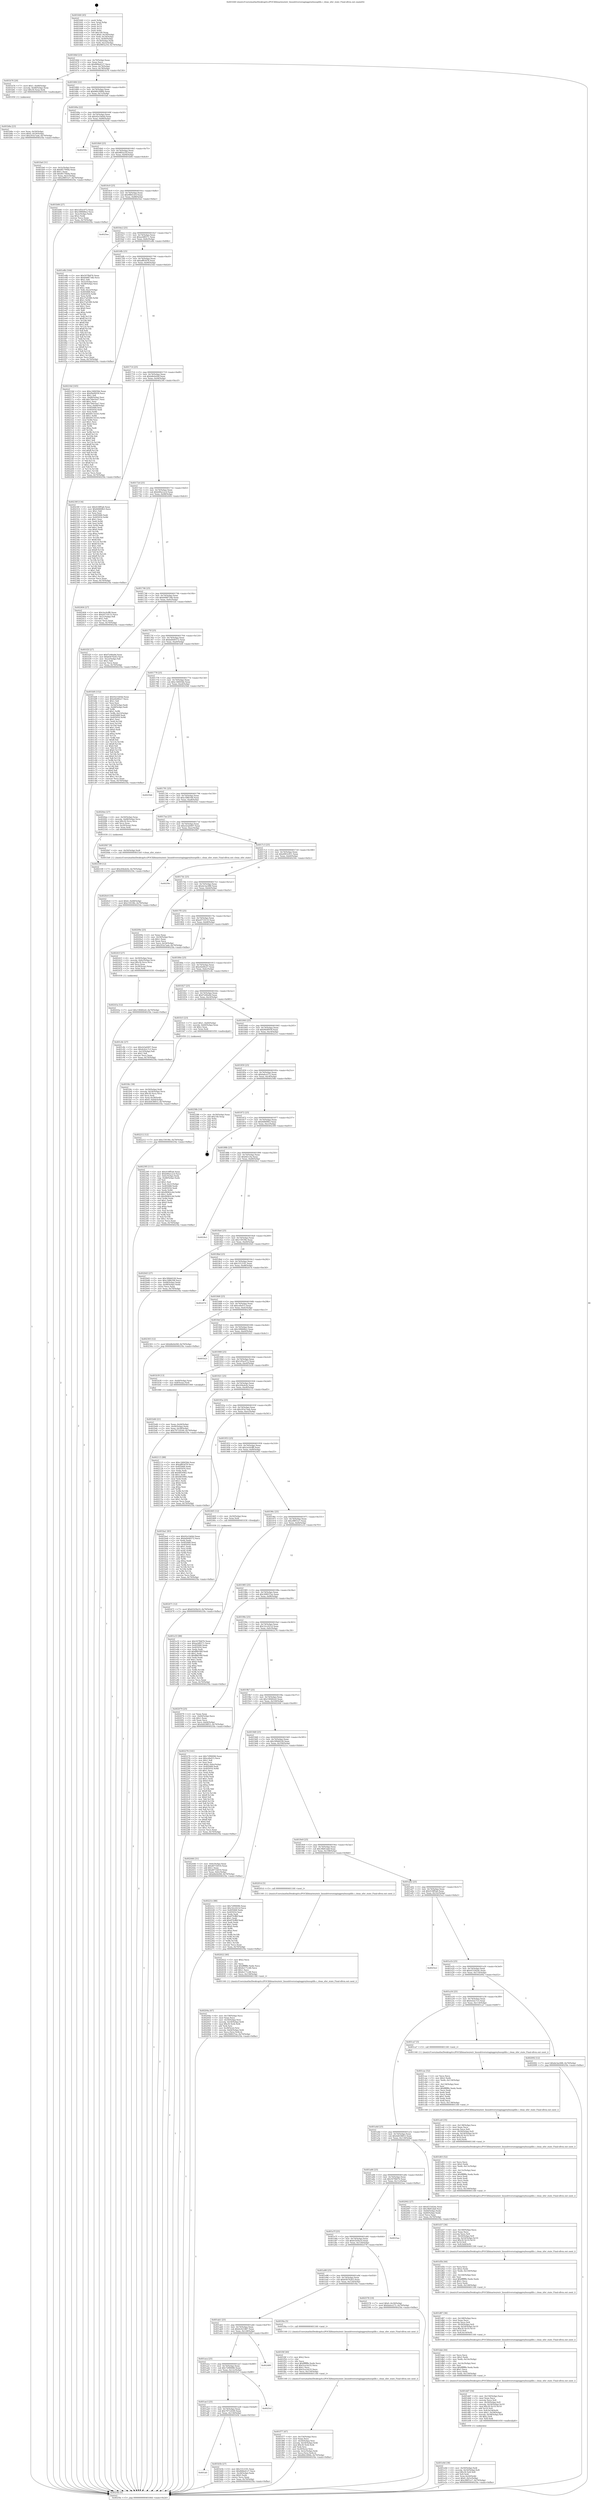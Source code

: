 digraph "0x401640" {
  label = "0x401640 (/mnt/c/Users/mathe/Desktop/tcc/POCII/binaries/extr_linuxdriversstaginggreybusspilib.c_clean_xfer_state_Final-ollvm.out::main(0))"
  labelloc = "t"
  node[shape=record]

  Entry [label="",width=0.3,height=0.3,shape=circle,fillcolor=black,style=filled]
  "0x40166d" [label="{
     0x40166d [23]\l
     | [instrs]\l
     &nbsp;&nbsp;0x40166d \<+3\>: mov -0x70(%rbp),%eax\l
     &nbsp;&nbsp;0x401670 \<+2\>: mov %eax,%ecx\l
     &nbsp;&nbsp;0x401672 \<+6\>: sub $0x868ed127,%ecx\l
     &nbsp;&nbsp;0x401678 \<+3\>: mov %eax,-0x74(%rbp)\l
     &nbsp;&nbsp;0x40167b \<+3\>: mov %ecx,-0x78(%rbp)\l
     &nbsp;&nbsp;0x40167e \<+6\>: je 0000000000401b76 \<main+0x536\>\l
  }"]
  "0x401b76" [label="{
     0x401b76 [20]\l
     | [instrs]\l
     &nbsp;&nbsp;0x401b76 \<+7\>: movl $0x1,-0x48(%rbp)\l
     &nbsp;&nbsp;0x401b7d \<+4\>: movslq -0x48(%rbp),%rax\l
     &nbsp;&nbsp;0x401b81 \<+4\>: imul $0x30,%rax,%rdi\l
     &nbsp;&nbsp;0x401b85 \<+5\>: call 0000000000401050 \<malloc@plt\>\l
     | [calls]\l
     &nbsp;&nbsp;0x401050 \{1\} (unknown)\l
  }"]
  "0x401684" [label="{
     0x401684 [22]\l
     | [instrs]\l
     &nbsp;&nbsp;0x401684 \<+5\>: jmp 0000000000401689 \<main+0x49\>\l
     &nbsp;&nbsp;0x401689 \<+3\>: mov -0x74(%rbp),%eax\l
     &nbsp;&nbsp;0x40168c \<+5\>: sub $0x86b1896b,%eax\l
     &nbsp;&nbsp;0x401691 \<+3\>: mov %eax,-0x7c(%rbp)\l
     &nbsp;&nbsp;0x401694 \<+6\>: je 0000000000401fa6 \<main+0x966\>\l
  }"]
  Exit [label="",width=0.3,height=0.3,shape=circle,fillcolor=black,style=filled,peripheries=2]
  "0x401fa6" [label="{
     0x401fa6 [31]\l
     | [instrs]\l
     &nbsp;&nbsp;0x401fa6 \<+3\>: mov -0x5c(%rbp),%eax\l
     &nbsp;&nbsp;0x401fa9 \<+5\>: sub $0x8f1700da,%eax\l
     &nbsp;&nbsp;0x401fae \<+3\>: add $0x1,%eax\l
     &nbsp;&nbsp;0x401fb1 \<+5\>: add $0x8f1700da,%eax\l
     &nbsp;&nbsp;0x401fb6 \<+3\>: mov %eax,-0x5c(%rbp)\l
     &nbsp;&nbsp;0x401fb9 \<+7\>: movl $0x2f8f51e7,-0x70(%rbp)\l
     &nbsp;&nbsp;0x401fc0 \<+5\>: jmp 00000000004025fa \<main+0xfba\>\l
  }"]
  "0x40169a" [label="{
     0x40169a [22]\l
     | [instrs]\l
     &nbsp;&nbsp;0x40169a \<+5\>: jmp 000000000040169f \<main+0x5f\>\l
     &nbsp;&nbsp;0x40169f \<+3\>: mov -0x74(%rbp),%eax\l
     &nbsp;&nbsp;0x4016a2 \<+5\>: sub $0x92e1b64d,%eax\l
     &nbsp;&nbsp;0x4016a7 \<+3\>: mov %eax,-0x80(%rbp)\l
     &nbsp;&nbsp;0x4016aa \<+6\>: je 000000000040259e \<main+0xf5e\>\l
  }"]
  "0x402471" [label="{
     0x402471 [12]\l
     | [instrs]\l
     &nbsp;&nbsp;0x402471 \<+7\>: movl $0x61b5fa10,-0x70(%rbp)\l
     &nbsp;&nbsp;0x402478 \<+5\>: jmp 00000000004025fa \<main+0xfba\>\l
  }"]
  "0x40259e" [label="{
     0x40259e\l
  }", style=dashed]
  "0x4016b0" [label="{
     0x4016b0 [25]\l
     | [instrs]\l
     &nbsp;&nbsp;0x4016b0 \<+5\>: jmp 00000000004016b5 \<main+0x75\>\l
     &nbsp;&nbsp;0x4016b5 \<+3\>: mov -0x74(%rbp),%eax\l
     &nbsp;&nbsp;0x4016b8 \<+5\>: sub $0x9f65a35f,%eax\l
     &nbsp;&nbsp;0x4016bd \<+6\>: mov %eax,-0x84(%rbp)\l
     &nbsp;&nbsp;0x4016c3 \<+6\>: je 0000000000401b06 \<main+0x4c6\>\l
  }"]
  "0x40243a" [label="{
     0x40243a [12]\l
     | [instrs]\l
     &nbsp;&nbsp;0x40243a \<+7\>: movl $0x338482e0,-0x70(%rbp)\l
     &nbsp;&nbsp;0x402441 \<+5\>: jmp 00000000004025fa \<main+0xfba\>\l
  }"]
  "0x401b06" [label="{
     0x401b06 [27]\l
     | [instrs]\l
     &nbsp;&nbsp;0x401b06 \<+5\>: mov $0x1d5ec072,%eax\l
     &nbsp;&nbsp;0x401b0b \<+5\>: mov $0x189668e2,%ecx\l
     &nbsp;&nbsp;0x401b10 \<+3\>: mov -0x2c(%rbp),%edx\l
     &nbsp;&nbsp;0x401b13 \<+3\>: cmp $0x2,%edx\l
     &nbsp;&nbsp;0x401b16 \<+3\>: cmovne %ecx,%eax\l
     &nbsp;&nbsp;0x401b19 \<+3\>: mov %eax,-0x70(%rbp)\l
     &nbsp;&nbsp;0x401b1c \<+5\>: jmp 00000000004025fa \<main+0xfba\>\l
  }"]
  "0x4016c9" [label="{
     0x4016c9 [25]\l
     | [instrs]\l
     &nbsp;&nbsp;0x4016c9 \<+5\>: jmp 00000000004016ce \<main+0x8e\>\l
     &nbsp;&nbsp;0x4016ce \<+3\>: mov -0x74(%rbp),%eax\l
     &nbsp;&nbsp;0x4016d1 \<+5\>: sub $0x9f841d1f,%eax\l
     &nbsp;&nbsp;0x4016d6 \<+6\>: mov %eax,-0x88(%rbp)\l
     &nbsp;&nbsp;0x4016dc \<+6\>: je 00000000004025ee \<main+0xfae\>\l
  }"]
  "0x4025fa" [label="{
     0x4025fa [5]\l
     | [instrs]\l
     &nbsp;&nbsp;0x4025fa \<+5\>: jmp 000000000040166d \<main+0x2d\>\l
  }"]
  "0x401640" [label="{
     0x401640 [45]\l
     | [instrs]\l
     &nbsp;&nbsp;0x401640 \<+1\>: push %rbp\l
     &nbsp;&nbsp;0x401641 \<+3\>: mov %rsp,%rbp\l
     &nbsp;&nbsp;0x401644 \<+2\>: push %r15\l
     &nbsp;&nbsp;0x401646 \<+2\>: push %r14\l
     &nbsp;&nbsp;0x401648 \<+2\>: push %r12\l
     &nbsp;&nbsp;0x40164a \<+1\>: push %rbx\l
     &nbsp;&nbsp;0x40164b \<+7\>: sub $0x140,%rsp\l
     &nbsp;&nbsp;0x401652 \<+7\>: movl $0x0,-0x30(%rbp)\l
     &nbsp;&nbsp;0x401659 \<+3\>: mov %edi,-0x34(%rbp)\l
     &nbsp;&nbsp;0x40165c \<+4\>: mov %rsi,-0x40(%rbp)\l
     &nbsp;&nbsp;0x401660 \<+3\>: mov -0x34(%rbp),%edi\l
     &nbsp;&nbsp;0x401663 \<+3\>: mov %edi,-0x2c(%rbp)\l
     &nbsp;&nbsp;0x401666 \<+7\>: movl $0x9f65a35f,-0x70(%rbp)\l
  }"]
  "0x402109" [label="{
     0x402109 [12]\l
     | [instrs]\l
     &nbsp;&nbsp;0x402109 \<+7\>: movl $0x204edcfe,-0x70(%rbp)\l
     &nbsp;&nbsp;0x402110 \<+5\>: jmp 00000000004025fa \<main+0xfba\>\l
  }"]
  "0x4025ee" [label="{
     0x4025ee\l
  }", style=dashed]
  "0x4016e2" [label="{
     0x4016e2 [25]\l
     | [instrs]\l
     &nbsp;&nbsp;0x4016e2 \<+5\>: jmp 00000000004016e7 \<main+0xa7\>\l
     &nbsp;&nbsp;0x4016e7 \<+3\>: mov -0x74(%rbp),%eax\l
     &nbsp;&nbsp;0x4016ea \<+5\>: sub $0xacbf6571,%eax\l
     &nbsp;&nbsp;0x4016ef \<+6\>: mov %eax,-0x8c(%rbp)\l
     &nbsp;&nbsp;0x4016f5 \<+6\>: je 0000000000401e8b \<main+0x84b\>\l
  }"]
  "0x4020c0" [label="{
     0x4020c0 [19]\l
     | [instrs]\l
     &nbsp;&nbsp;0x4020c0 \<+7\>: movl $0x0,-0x68(%rbp)\l
     &nbsp;&nbsp;0x4020c7 \<+7\>: movl $0x15919fe,-0x70(%rbp)\l
     &nbsp;&nbsp;0x4020ce \<+5\>: jmp 00000000004025fa \<main+0xfba\>\l
  }"]
  "0x401e8b" [label="{
     0x401e8b [164]\l
     | [instrs]\l
     &nbsp;&nbsp;0x401e8b \<+5\>: mov $0x507fb876,%eax\l
     &nbsp;&nbsp;0x401e90 \<+5\>: mov $0xb9d873db,%ecx\l
     &nbsp;&nbsp;0x401e95 \<+2\>: mov $0x1,%dl\l
     &nbsp;&nbsp;0x401e97 \<+3\>: mov -0x5c(%rbp),%esi\l
     &nbsp;&nbsp;0x401e9a \<+3\>: cmp -0x58(%rbp),%esi\l
     &nbsp;&nbsp;0x401e9d \<+4\>: setl %dil\l
     &nbsp;&nbsp;0x401ea1 \<+4\>: and $0x1,%dil\l
     &nbsp;&nbsp;0x401ea5 \<+4\>: mov %dil,-0x22(%rbp)\l
     &nbsp;&nbsp;0x401ea9 \<+7\>: mov 0x405068,%esi\l
     &nbsp;&nbsp;0x401eb0 \<+8\>: mov 0x405054,%r8d\l
     &nbsp;&nbsp;0x401eb8 \<+3\>: mov %esi,%r9d\l
     &nbsp;&nbsp;0x401ebb \<+7\>: sub $0x37af18f0,%r9d\l
     &nbsp;&nbsp;0x401ec2 \<+4\>: sub $0x1,%r9d\l
     &nbsp;&nbsp;0x401ec6 \<+7\>: add $0x37af18f0,%r9d\l
     &nbsp;&nbsp;0x401ecd \<+4\>: imul %r9d,%esi\l
     &nbsp;&nbsp;0x401ed1 \<+3\>: and $0x1,%esi\l
     &nbsp;&nbsp;0x401ed4 \<+3\>: cmp $0x0,%esi\l
     &nbsp;&nbsp;0x401ed7 \<+4\>: sete %dil\l
     &nbsp;&nbsp;0x401edb \<+4\>: cmp $0xa,%r8d\l
     &nbsp;&nbsp;0x401edf \<+4\>: setl %r10b\l
     &nbsp;&nbsp;0x401ee3 \<+3\>: mov %dil,%r11b\l
     &nbsp;&nbsp;0x401ee6 \<+4\>: xor $0xff,%r11b\l
     &nbsp;&nbsp;0x401eea \<+3\>: mov %r10b,%bl\l
     &nbsp;&nbsp;0x401eed \<+3\>: xor $0xff,%bl\l
     &nbsp;&nbsp;0x401ef0 \<+3\>: xor $0x1,%dl\l
     &nbsp;&nbsp;0x401ef3 \<+3\>: mov %r11b,%r14b\l
     &nbsp;&nbsp;0x401ef6 \<+4\>: and $0xff,%r14b\l
     &nbsp;&nbsp;0x401efa \<+3\>: and %dl,%dil\l
     &nbsp;&nbsp;0x401efd \<+3\>: mov %bl,%r15b\l
     &nbsp;&nbsp;0x401f00 \<+4\>: and $0xff,%r15b\l
     &nbsp;&nbsp;0x401f04 \<+3\>: and %dl,%r10b\l
     &nbsp;&nbsp;0x401f07 \<+3\>: or %dil,%r14b\l
     &nbsp;&nbsp;0x401f0a \<+3\>: or %r10b,%r15b\l
     &nbsp;&nbsp;0x401f0d \<+3\>: xor %r15b,%r14b\l
     &nbsp;&nbsp;0x401f10 \<+3\>: or %bl,%r11b\l
     &nbsp;&nbsp;0x401f13 \<+4\>: xor $0xff,%r11b\l
     &nbsp;&nbsp;0x401f17 \<+3\>: or $0x1,%dl\l
     &nbsp;&nbsp;0x401f1a \<+3\>: and %dl,%r11b\l
     &nbsp;&nbsp;0x401f1d \<+3\>: or %r11b,%r14b\l
     &nbsp;&nbsp;0x401f20 \<+4\>: test $0x1,%r14b\l
     &nbsp;&nbsp;0x401f24 \<+3\>: cmovne %ecx,%eax\l
     &nbsp;&nbsp;0x401f27 \<+3\>: mov %eax,-0x70(%rbp)\l
     &nbsp;&nbsp;0x401f2a \<+5\>: jmp 00000000004025fa \<main+0xfba\>\l
  }"]
  "0x4016fb" [label="{
     0x4016fb [25]\l
     | [instrs]\l
     &nbsp;&nbsp;0x4016fb \<+5\>: jmp 0000000000401700 \<main+0xc0\>\l
     &nbsp;&nbsp;0x401700 \<+3\>: mov -0x74(%rbp),%eax\l
     &nbsp;&nbsp;0x401703 \<+5\>: sub $0xaff93d78,%eax\l
     &nbsp;&nbsp;0x401708 \<+6\>: mov %eax,-0x90(%rbp)\l
     &nbsp;&nbsp;0x40170e \<+6\>: je 000000000040216d \<main+0xb2d\>\l
  }"]
  "0x40204a" [label="{
     0x40204a [47]\l
     | [instrs]\l
     &nbsp;&nbsp;0x40204a \<+6\>: mov -0x158(%rbp),%ecx\l
     &nbsp;&nbsp;0x402050 \<+3\>: imul %eax,%ecx\l
     &nbsp;&nbsp;0x402053 \<+4\>: mov -0x50(%rbp),%rsi\l
     &nbsp;&nbsp;0x402057 \<+4\>: movslq -0x54(%rbp),%rdi\l
     &nbsp;&nbsp;0x40205b \<+4\>: imul $0x30,%rdi,%rdi\l
     &nbsp;&nbsp;0x40205f \<+3\>: add %rdi,%rsi\l
     &nbsp;&nbsp;0x402062 \<+4\>: mov 0x28(%rsi),%rsi\l
     &nbsp;&nbsp;0x402066 \<+4\>: movslq -0x64(%rbp),%rdi\l
     &nbsp;&nbsp;0x40206a \<+3\>: mov %ecx,(%rsi,%rdi,4)\l
     &nbsp;&nbsp;0x40206d \<+7\>: movl $0x308937ee,-0x70(%rbp)\l
     &nbsp;&nbsp;0x402074 \<+5\>: jmp 00000000004025fa \<main+0xfba\>\l
  }"]
  "0x40216d" [label="{
     0x40216d [165]\l
     | [instrs]\l
     &nbsp;&nbsp;0x40216d \<+5\>: mov $0xc34845bb,%eax\l
     &nbsp;&nbsp;0x402172 \<+5\>: mov $0xf9ef0939,%ecx\l
     &nbsp;&nbsp;0x402177 \<+2\>: mov $0x1,%dl\l
     &nbsp;&nbsp;0x402179 \<+3\>: mov -0x68(%rbp),%esi\l
     &nbsp;&nbsp;0x40217c \<+6\>: add $0x7b6e5ea7,%esi\l
     &nbsp;&nbsp;0x402182 \<+3\>: add $0x1,%esi\l
     &nbsp;&nbsp;0x402185 \<+6\>: sub $0x7b6e5ea7,%esi\l
     &nbsp;&nbsp;0x40218b \<+3\>: mov %esi,-0x68(%rbp)\l
     &nbsp;&nbsp;0x40218e \<+7\>: mov 0x405068,%esi\l
     &nbsp;&nbsp;0x402195 \<+7\>: mov 0x405054,%edi\l
     &nbsp;&nbsp;0x40219c \<+3\>: mov %esi,%r8d\l
     &nbsp;&nbsp;0x40219f \<+7\>: add $0x6911b163,%r8d\l
     &nbsp;&nbsp;0x4021a6 \<+4\>: sub $0x1,%r8d\l
     &nbsp;&nbsp;0x4021aa \<+7\>: sub $0x6911b163,%r8d\l
     &nbsp;&nbsp;0x4021b1 \<+4\>: imul %r8d,%esi\l
     &nbsp;&nbsp;0x4021b5 \<+3\>: and $0x1,%esi\l
     &nbsp;&nbsp;0x4021b8 \<+3\>: cmp $0x0,%esi\l
     &nbsp;&nbsp;0x4021bb \<+4\>: sete %r9b\l
     &nbsp;&nbsp;0x4021bf \<+3\>: cmp $0xa,%edi\l
     &nbsp;&nbsp;0x4021c2 \<+4\>: setl %r10b\l
     &nbsp;&nbsp;0x4021c6 \<+3\>: mov %r9b,%r11b\l
     &nbsp;&nbsp;0x4021c9 \<+4\>: xor $0xff,%r11b\l
     &nbsp;&nbsp;0x4021cd \<+3\>: mov %r10b,%bl\l
     &nbsp;&nbsp;0x4021d0 \<+3\>: xor $0xff,%bl\l
     &nbsp;&nbsp;0x4021d3 \<+3\>: xor $0x1,%dl\l
     &nbsp;&nbsp;0x4021d6 \<+3\>: mov %r11b,%r14b\l
     &nbsp;&nbsp;0x4021d9 \<+4\>: and $0xff,%r14b\l
     &nbsp;&nbsp;0x4021dd \<+3\>: and %dl,%r9b\l
     &nbsp;&nbsp;0x4021e0 \<+3\>: mov %bl,%r15b\l
     &nbsp;&nbsp;0x4021e3 \<+4\>: and $0xff,%r15b\l
     &nbsp;&nbsp;0x4021e7 \<+3\>: and %dl,%r10b\l
     &nbsp;&nbsp;0x4021ea \<+3\>: or %r9b,%r14b\l
     &nbsp;&nbsp;0x4021ed \<+3\>: or %r10b,%r15b\l
     &nbsp;&nbsp;0x4021f0 \<+3\>: xor %r15b,%r14b\l
     &nbsp;&nbsp;0x4021f3 \<+3\>: or %bl,%r11b\l
     &nbsp;&nbsp;0x4021f6 \<+4\>: xor $0xff,%r11b\l
     &nbsp;&nbsp;0x4021fa \<+3\>: or $0x1,%dl\l
     &nbsp;&nbsp;0x4021fd \<+3\>: and %dl,%r11b\l
     &nbsp;&nbsp;0x402200 \<+3\>: or %r11b,%r14b\l
     &nbsp;&nbsp;0x402203 \<+4\>: test $0x1,%r14b\l
     &nbsp;&nbsp;0x402207 \<+3\>: cmovne %ecx,%eax\l
     &nbsp;&nbsp;0x40220a \<+3\>: mov %eax,-0x70(%rbp)\l
     &nbsp;&nbsp;0x40220d \<+5\>: jmp 00000000004025fa \<main+0xfba\>\l
  }"]
  "0x401714" [label="{
     0x401714 [25]\l
     | [instrs]\l
     &nbsp;&nbsp;0x401714 \<+5\>: jmp 0000000000401719 \<main+0xd9\>\l
     &nbsp;&nbsp;0x401719 \<+3\>: mov -0x74(%rbp),%eax\l
     &nbsp;&nbsp;0x40171c \<+5\>: sub $0xb8e0e94f,%eax\l
     &nbsp;&nbsp;0x401721 \<+6\>: mov %eax,-0x94(%rbp)\l
     &nbsp;&nbsp;0x401727 \<+6\>: je 000000000040230f \<main+0xccf\>\l
  }"]
  "0x402022" [label="{
     0x402022 [40]\l
     | [instrs]\l
     &nbsp;&nbsp;0x402022 \<+5\>: mov $0x2,%ecx\l
     &nbsp;&nbsp;0x402027 \<+1\>: cltd\l
     &nbsp;&nbsp;0x402028 \<+2\>: idiv %ecx\l
     &nbsp;&nbsp;0x40202a \<+6\>: imul $0xfffffffe,%edx,%ecx\l
     &nbsp;&nbsp;0x402030 \<+6\>: add $0x6e171c68,%ecx\l
     &nbsp;&nbsp;0x402036 \<+3\>: add $0x1,%ecx\l
     &nbsp;&nbsp;0x402039 \<+6\>: sub $0x6e171c68,%ecx\l
     &nbsp;&nbsp;0x40203f \<+6\>: mov %ecx,-0x158(%rbp)\l
     &nbsp;&nbsp;0x402045 \<+5\>: call 0000000000401160 \<next_i\>\l
     | [calls]\l
     &nbsp;&nbsp;0x401160 \{1\} (/mnt/c/Users/mathe/Desktop/tcc/POCII/binaries/extr_linuxdriversstaginggreybusspilib.c_clean_xfer_state_Final-ollvm.out::next_i)\l
  }"]
  "0x40230f" [label="{
     0x40230f [134]\l
     | [instrs]\l
     &nbsp;&nbsp;0x40230f \<+5\>: mov $0x416ff5a6,%eax\l
     &nbsp;&nbsp;0x402314 \<+5\>: mov $0xfd460fb3,%ecx\l
     &nbsp;&nbsp;0x402319 \<+2\>: mov $0x1,%dl\l
     &nbsp;&nbsp;0x40231b \<+2\>: xor %esi,%esi\l
     &nbsp;&nbsp;0x40231d \<+7\>: mov 0x405068,%edi\l
     &nbsp;&nbsp;0x402324 \<+8\>: mov 0x405054,%r8d\l
     &nbsp;&nbsp;0x40232c \<+3\>: sub $0x1,%esi\l
     &nbsp;&nbsp;0x40232f \<+3\>: mov %edi,%r9d\l
     &nbsp;&nbsp;0x402332 \<+3\>: add %esi,%r9d\l
     &nbsp;&nbsp;0x402335 \<+4\>: imul %r9d,%edi\l
     &nbsp;&nbsp;0x402339 \<+3\>: and $0x1,%edi\l
     &nbsp;&nbsp;0x40233c \<+3\>: cmp $0x0,%edi\l
     &nbsp;&nbsp;0x40233f \<+4\>: sete %r10b\l
     &nbsp;&nbsp;0x402343 \<+4\>: cmp $0xa,%r8d\l
     &nbsp;&nbsp;0x402347 \<+4\>: setl %r11b\l
     &nbsp;&nbsp;0x40234b \<+3\>: mov %r10b,%bl\l
     &nbsp;&nbsp;0x40234e \<+3\>: xor $0xff,%bl\l
     &nbsp;&nbsp;0x402351 \<+3\>: mov %r11b,%r14b\l
     &nbsp;&nbsp;0x402354 \<+4\>: xor $0xff,%r14b\l
     &nbsp;&nbsp;0x402358 \<+3\>: xor $0x1,%dl\l
     &nbsp;&nbsp;0x40235b \<+3\>: mov %bl,%r15b\l
     &nbsp;&nbsp;0x40235e \<+4\>: and $0xff,%r15b\l
     &nbsp;&nbsp;0x402362 \<+3\>: and %dl,%r10b\l
     &nbsp;&nbsp;0x402365 \<+3\>: mov %r14b,%r12b\l
     &nbsp;&nbsp;0x402368 \<+4\>: and $0xff,%r12b\l
     &nbsp;&nbsp;0x40236c \<+3\>: and %dl,%r11b\l
     &nbsp;&nbsp;0x40236f \<+3\>: or %r10b,%r15b\l
     &nbsp;&nbsp;0x402372 \<+3\>: or %r11b,%r12b\l
     &nbsp;&nbsp;0x402375 \<+3\>: xor %r12b,%r15b\l
     &nbsp;&nbsp;0x402378 \<+3\>: or %r14b,%bl\l
     &nbsp;&nbsp;0x40237b \<+3\>: xor $0xff,%bl\l
     &nbsp;&nbsp;0x40237e \<+3\>: or $0x1,%dl\l
     &nbsp;&nbsp;0x402381 \<+2\>: and %dl,%bl\l
     &nbsp;&nbsp;0x402383 \<+3\>: or %bl,%r15b\l
     &nbsp;&nbsp;0x402386 \<+4\>: test $0x1,%r15b\l
     &nbsp;&nbsp;0x40238a \<+3\>: cmovne %ecx,%eax\l
     &nbsp;&nbsp;0x40238d \<+3\>: mov %eax,-0x70(%rbp)\l
     &nbsp;&nbsp;0x402390 \<+5\>: jmp 00000000004025fa \<main+0xfba\>\l
  }"]
  "0x40172d" [label="{
     0x40172d [25]\l
     | [instrs]\l
     &nbsp;&nbsp;0x40172d \<+5\>: jmp 0000000000401732 \<main+0xf2\>\l
     &nbsp;&nbsp;0x401732 \<+3\>: mov -0x74(%rbp),%eax\l
     &nbsp;&nbsp;0x401735 \<+5\>: sub $0xb90a1a1d,%eax\l
     &nbsp;&nbsp;0x40173a \<+6\>: mov %eax,-0x98(%rbp)\l
     &nbsp;&nbsp;0x401740 \<+6\>: je 0000000000402404 \<main+0xdc4\>\l
  }"]
  "0x401fdc" [label="{
     0x401fdc [38]\l
     | [instrs]\l
     &nbsp;&nbsp;0x401fdc \<+4\>: mov -0x50(%rbp),%rdi\l
     &nbsp;&nbsp;0x401fe0 \<+4\>: movslq -0x54(%rbp),%rcx\l
     &nbsp;&nbsp;0x401fe4 \<+4\>: imul $0x30,%rcx,%rcx\l
     &nbsp;&nbsp;0x401fe8 \<+3\>: add %rcx,%rdi\l
     &nbsp;&nbsp;0x401feb \<+4\>: mov %rax,0x28(%rdi)\l
     &nbsp;&nbsp;0x401fef \<+7\>: movl $0x0,-0x64(%rbp)\l
     &nbsp;&nbsp;0x401ff6 \<+7\>: movl $0x4d438853,-0x70(%rbp)\l
     &nbsp;&nbsp;0x401ffd \<+5\>: jmp 00000000004025fa \<main+0xfba\>\l
  }"]
  "0x402404" [label="{
     0x402404 [27]\l
     | [instrs]\l
     &nbsp;&nbsp;0x402404 \<+5\>: mov $0x2ec0cff8,%eax\l
     &nbsp;&nbsp;0x402409 \<+5\>: mov $0xe0719133,%ecx\l
     &nbsp;&nbsp;0x40240e \<+3\>: mov -0x21(%rbp),%dl\l
     &nbsp;&nbsp;0x402411 \<+3\>: test $0x1,%dl\l
     &nbsp;&nbsp;0x402414 \<+3\>: cmovne %ecx,%eax\l
     &nbsp;&nbsp;0x402417 \<+3\>: mov %eax,-0x70(%rbp)\l
     &nbsp;&nbsp;0x40241a \<+5\>: jmp 00000000004025fa \<main+0xfba\>\l
  }"]
  "0x401746" [label="{
     0x401746 [25]\l
     | [instrs]\l
     &nbsp;&nbsp;0x401746 \<+5\>: jmp 000000000040174b \<main+0x10b\>\l
     &nbsp;&nbsp;0x40174b \<+3\>: mov -0x74(%rbp),%eax\l
     &nbsp;&nbsp;0x40174e \<+5\>: sub $0xb9d873db,%eax\l
     &nbsp;&nbsp;0x401753 \<+6\>: mov %eax,-0x9c(%rbp)\l
     &nbsp;&nbsp;0x401759 \<+6\>: je 0000000000401f2f \<main+0x8ef\>\l
  }"]
  "0x401f77" [label="{
     0x401f77 [47]\l
     | [instrs]\l
     &nbsp;&nbsp;0x401f77 \<+6\>: mov -0x154(%rbp),%ecx\l
     &nbsp;&nbsp;0x401f7d \<+3\>: imul %eax,%ecx\l
     &nbsp;&nbsp;0x401f80 \<+4\>: mov -0x50(%rbp),%rsi\l
     &nbsp;&nbsp;0x401f84 \<+4\>: movslq -0x54(%rbp),%rdi\l
     &nbsp;&nbsp;0x401f88 \<+4\>: imul $0x30,%rdi,%rdi\l
     &nbsp;&nbsp;0x401f8c \<+3\>: add %rdi,%rsi\l
     &nbsp;&nbsp;0x401f8f \<+4\>: mov 0x20(%rsi),%rsi\l
     &nbsp;&nbsp;0x401f93 \<+4\>: movslq -0x5c(%rbp),%rdi\l
     &nbsp;&nbsp;0x401f97 \<+3\>: mov %ecx,(%rsi,%rdi,4)\l
     &nbsp;&nbsp;0x401f9a \<+7\>: movl $0x86b1896b,-0x70(%rbp)\l
     &nbsp;&nbsp;0x401fa1 \<+5\>: jmp 00000000004025fa \<main+0xfba\>\l
  }"]
  "0x401f2f" [label="{
     0x401f2f [27]\l
     | [instrs]\l
     &nbsp;&nbsp;0x401f2f \<+5\>: mov $0xf7e90a9d,%eax\l
     &nbsp;&nbsp;0x401f34 \<+5\>: mov $0x65676263,%ecx\l
     &nbsp;&nbsp;0x401f39 \<+3\>: mov -0x22(%rbp),%dl\l
     &nbsp;&nbsp;0x401f3c \<+3\>: test $0x1,%dl\l
     &nbsp;&nbsp;0x401f3f \<+3\>: cmovne %ecx,%eax\l
     &nbsp;&nbsp;0x401f42 \<+3\>: mov %eax,-0x70(%rbp)\l
     &nbsp;&nbsp;0x401f45 \<+5\>: jmp 00000000004025fa \<main+0xfba\>\l
  }"]
  "0x40175f" [label="{
     0x40175f [25]\l
     | [instrs]\l
     &nbsp;&nbsp;0x40175f \<+5\>: jmp 0000000000401764 \<main+0x124\>\l
     &nbsp;&nbsp;0x401764 \<+3\>: mov -0x74(%rbp),%eax\l
     &nbsp;&nbsp;0x401767 \<+5\>: sub $0xbd446572,%eax\l
     &nbsp;&nbsp;0x40176c \<+6\>: mov %eax,-0xa0(%rbp)\l
     &nbsp;&nbsp;0x401772 \<+6\>: je 0000000000401bf4 \<main+0x5b4\>\l
  }"]
  "0x401f4f" [label="{
     0x401f4f [40]\l
     | [instrs]\l
     &nbsp;&nbsp;0x401f4f \<+5\>: mov $0x2,%ecx\l
     &nbsp;&nbsp;0x401f54 \<+1\>: cltd\l
     &nbsp;&nbsp;0x401f55 \<+2\>: idiv %ecx\l
     &nbsp;&nbsp;0x401f57 \<+6\>: imul $0xfffffffe,%edx,%ecx\l
     &nbsp;&nbsp;0x401f5d \<+6\>: sub $0x5ca1dc55,%ecx\l
     &nbsp;&nbsp;0x401f63 \<+3\>: add $0x1,%ecx\l
     &nbsp;&nbsp;0x401f66 \<+6\>: add $0x5ca1dc55,%ecx\l
     &nbsp;&nbsp;0x401f6c \<+6\>: mov %ecx,-0x154(%rbp)\l
     &nbsp;&nbsp;0x401f72 \<+5\>: call 0000000000401160 \<next_i\>\l
     | [calls]\l
     &nbsp;&nbsp;0x401160 \{1\} (/mnt/c/Users/mathe/Desktop/tcc/POCII/binaries/extr_linuxdriversstaginggreybusspilib.c_clean_xfer_state_Final-ollvm.out::next_i)\l
  }"]
  "0x401bf4" [label="{
     0x401bf4 [152]\l
     | [instrs]\l
     &nbsp;&nbsp;0x401bf4 \<+5\>: mov $0x92e1b64d,%eax\l
     &nbsp;&nbsp;0x401bf9 \<+5\>: mov $0xe0e69ce7,%ecx\l
     &nbsp;&nbsp;0x401bfe \<+2\>: mov $0x1,%dl\l
     &nbsp;&nbsp;0x401c00 \<+2\>: xor %esi,%esi\l
     &nbsp;&nbsp;0x401c02 \<+3\>: mov -0x54(%rbp),%edi\l
     &nbsp;&nbsp;0x401c05 \<+3\>: cmp -0x48(%rbp),%edi\l
     &nbsp;&nbsp;0x401c08 \<+4\>: setl %r8b\l
     &nbsp;&nbsp;0x401c0c \<+4\>: and $0x1,%r8b\l
     &nbsp;&nbsp;0x401c10 \<+4\>: mov %r8b,-0x23(%rbp)\l
     &nbsp;&nbsp;0x401c14 \<+7\>: mov 0x405068,%edi\l
     &nbsp;&nbsp;0x401c1b \<+8\>: mov 0x405054,%r9d\l
     &nbsp;&nbsp;0x401c23 \<+3\>: sub $0x1,%esi\l
     &nbsp;&nbsp;0x401c26 \<+3\>: mov %edi,%r10d\l
     &nbsp;&nbsp;0x401c29 \<+3\>: add %esi,%r10d\l
     &nbsp;&nbsp;0x401c2c \<+4\>: imul %r10d,%edi\l
     &nbsp;&nbsp;0x401c30 \<+3\>: and $0x1,%edi\l
     &nbsp;&nbsp;0x401c33 \<+3\>: cmp $0x0,%edi\l
     &nbsp;&nbsp;0x401c36 \<+4\>: sete %r8b\l
     &nbsp;&nbsp;0x401c3a \<+4\>: cmp $0xa,%r9d\l
     &nbsp;&nbsp;0x401c3e \<+4\>: setl %r11b\l
     &nbsp;&nbsp;0x401c42 \<+3\>: mov %r8b,%bl\l
     &nbsp;&nbsp;0x401c45 \<+3\>: xor $0xff,%bl\l
     &nbsp;&nbsp;0x401c48 \<+3\>: mov %r11b,%r14b\l
     &nbsp;&nbsp;0x401c4b \<+4\>: xor $0xff,%r14b\l
     &nbsp;&nbsp;0x401c4f \<+3\>: xor $0x0,%dl\l
     &nbsp;&nbsp;0x401c52 \<+3\>: mov %bl,%r15b\l
     &nbsp;&nbsp;0x401c55 \<+4\>: and $0x0,%r15b\l
     &nbsp;&nbsp;0x401c59 \<+3\>: and %dl,%r8b\l
     &nbsp;&nbsp;0x401c5c \<+3\>: mov %r14b,%r12b\l
     &nbsp;&nbsp;0x401c5f \<+4\>: and $0x0,%r12b\l
     &nbsp;&nbsp;0x401c63 \<+3\>: and %dl,%r11b\l
     &nbsp;&nbsp;0x401c66 \<+3\>: or %r8b,%r15b\l
     &nbsp;&nbsp;0x401c69 \<+3\>: or %r11b,%r12b\l
     &nbsp;&nbsp;0x401c6c \<+3\>: xor %r12b,%r15b\l
     &nbsp;&nbsp;0x401c6f \<+3\>: or %r14b,%bl\l
     &nbsp;&nbsp;0x401c72 \<+3\>: xor $0xff,%bl\l
     &nbsp;&nbsp;0x401c75 \<+3\>: or $0x0,%dl\l
     &nbsp;&nbsp;0x401c78 \<+2\>: and %dl,%bl\l
     &nbsp;&nbsp;0x401c7a \<+3\>: or %bl,%r15b\l
     &nbsp;&nbsp;0x401c7d \<+4\>: test $0x1,%r15b\l
     &nbsp;&nbsp;0x401c81 \<+3\>: cmovne %ecx,%eax\l
     &nbsp;&nbsp;0x401c84 \<+3\>: mov %eax,-0x70(%rbp)\l
     &nbsp;&nbsp;0x401c87 \<+5\>: jmp 00000000004025fa \<main+0xfba\>\l
  }"]
  "0x401778" [label="{
     0x401778 [25]\l
     | [instrs]\l
     &nbsp;&nbsp;0x401778 \<+5\>: jmp 000000000040177d \<main+0x13d\>\l
     &nbsp;&nbsp;0x40177d \<+3\>: mov -0x74(%rbp),%eax\l
     &nbsp;&nbsp;0x401780 \<+5\>: sub $0xc34845bb,%eax\l
     &nbsp;&nbsp;0x401785 \<+6\>: mov %eax,-0xa4(%rbp)\l
     &nbsp;&nbsp;0x40178b \<+6\>: je 00000000004025b6 \<main+0xf76\>\l
  }"]
  "0x401e0d" [label="{
     0x401e0d [38]\l
     | [instrs]\l
     &nbsp;&nbsp;0x401e0d \<+4\>: mov -0x50(%rbp),%rdi\l
     &nbsp;&nbsp;0x401e11 \<+4\>: movslq -0x54(%rbp),%r8\l
     &nbsp;&nbsp;0x401e15 \<+4\>: imul $0x30,%r8,%r8\l
     &nbsp;&nbsp;0x401e19 \<+3\>: add %r8,%rdi\l
     &nbsp;&nbsp;0x401e1c \<+4\>: mov %rax,0x20(%rdi)\l
     &nbsp;&nbsp;0x401e20 \<+7\>: movl $0x0,-0x5c(%rbp)\l
     &nbsp;&nbsp;0x401e27 \<+7\>: movl $0x2f8f51e7,-0x70(%rbp)\l
     &nbsp;&nbsp;0x401e2e \<+5\>: jmp 00000000004025fa \<main+0xfba\>\l
  }"]
  "0x4025b6" [label="{
     0x4025b6\l
  }", style=dashed]
  "0x401791" [label="{
     0x401791 [25]\l
     | [instrs]\l
     &nbsp;&nbsp;0x401791 \<+5\>: jmp 0000000000401796 \<main+0x156\>\l
     &nbsp;&nbsp;0x401796 \<+3\>: mov -0x74(%rbp),%eax\l
     &nbsp;&nbsp;0x401799 \<+5\>: sub $0xc5f8b168,%eax\l
     &nbsp;&nbsp;0x40179e \<+6\>: mov %eax,-0xa8(%rbp)\l
     &nbsp;&nbsp;0x4017a4 \<+6\>: je 00000000004020ee \<main+0xaae\>\l
  }"]
  "0x401dd7" [label="{
     0x401dd7 [54]\l
     | [instrs]\l
     &nbsp;&nbsp;0x401dd7 \<+6\>: mov -0x150(%rbp),%ecx\l
     &nbsp;&nbsp;0x401ddd \<+3\>: imul %eax,%ecx\l
     &nbsp;&nbsp;0x401de0 \<+3\>: movslq %ecx,%r8\l
     &nbsp;&nbsp;0x401de3 \<+4\>: mov -0x50(%rbp),%r9\l
     &nbsp;&nbsp;0x401de7 \<+4\>: movslq -0x54(%rbp),%r10\l
     &nbsp;&nbsp;0x401deb \<+4\>: imul $0x30,%r10,%r10\l
     &nbsp;&nbsp;0x401def \<+3\>: add %r10,%r9\l
     &nbsp;&nbsp;0x401df2 \<+4\>: mov %r8,0x18(%r9)\l
     &nbsp;&nbsp;0x401df6 \<+7\>: movl $0x1,-0x58(%rbp)\l
     &nbsp;&nbsp;0x401dfd \<+4\>: movslq -0x58(%rbp),%r8\l
     &nbsp;&nbsp;0x401e01 \<+4\>: shl $0x2,%r8\l
     &nbsp;&nbsp;0x401e05 \<+3\>: mov %r8,%rdi\l
     &nbsp;&nbsp;0x401e08 \<+5\>: call 0000000000401050 \<malloc@plt\>\l
     | [calls]\l
     &nbsp;&nbsp;0x401050 \{1\} (unknown)\l
  }"]
  "0x4020ee" [label="{
     0x4020ee [27]\l
     | [instrs]\l
     &nbsp;&nbsp;0x4020ee \<+4\>: mov -0x50(%rbp),%rax\l
     &nbsp;&nbsp;0x4020f2 \<+4\>: movslq -0x68(%rbp),%rcx\l
     &nbsp;&nbsp;0x4020f6 \<+4\>: imul $0x30,%rcx,%rcx\l
     &nbsp;&nbsp;0x4020fa \<+3\>: add %rcx,%rax\l
     &nbsp;&nbsp;0x4020fd \<+4\>: mov 0x20(%rax),%rax\l
     &nbsp;&nbsp;0x402101 \<+3\>: mov %rax,%rdi\l
     &nbsp;&nbsp;0x402104 \<+5\>: call 0000000000401030 \<free@plt\>\l
     | [calls]\l
     &nbsp;&nbsp;0x401030 \{1\} (unknown)\l
  }"]
  "0x4017aa" [label="{
     0x4017aa [25]\l
     | [instrs]\l
     &nbsp;&nbsp;0x4017aa \<+5\>: jmp 00000000004017af \<main+0x16f\>\l
     &nbsp;&nbsp;0x4017af \<+3\>: mov -0x74(%rbp),%eax\l
     &nbsp;&nbsp;0x4017b2 \<+5\>: sub $0xcb3a0497,%eax\l
     &nbsp;&nbsp;0x4017b7 \<+6\>: mov %eax,-0xac(%rbp)\l
     &nbsp;&nbsp;0x4017bd \<+6\>: je 00000000004020b7 \<main+0xa77\>\l
  }"]
  "0x401dab" [label="{
     0x401dab [44]\l
     | [instrs]\l
     &nbsp;&nbsp;0x401dab \<+2\>: xor %ecx,%ecx\l
     &nbsp;&nbsp;0x401dad \<+5\>: mov $0x2,%edx\l
     &nbsp;&nbsp;0x401db2 \<+6\>: mov %edx,-0x14c(%rbp)\l
     &nbsp;&nbsp;0x401db8 \<+1\>: cltd\l
     &nbsp;&nbsp;0x401db9 \<+6\>: mov -0x14c(%rbp),%esi\l
     &nbsp;&nbsp;0x401dbf \<+2\>: idiv %esi\l
     &nbsp;&nbsp;0x401dc1 \<+6\>: imul $0xfffffffe,%edx,%edx\l
     &nbsp;&nbsp;0x401dc7 \<+3\>: sub $0x1,%ecx\l
     &nbsp;&nbsp;0x401dca \<+2\>: sub %ecx,%edx\l
     &nbsp;&nbsp;0x401dcc \<+6\>: mov %edx,-0x150(%rbp)\l
     &nbsp;&nbsp;0x401dd2 \<+5\>: call 0000000000401160 \<next_i\>\l
     | [calls]\l
     &nbsp;&nbsp;0x401160 \{1\} (/mnt/c/Users/mathe/Desktop/tcc/POCII/binaries/extr_linuxdriversstaginggreybusspilib.c_clean_xfer_state_Final-ollvm.out::next_i)\l
  }"]
  "0x4020b7" [label="{
     0x4020b7 [9]\l
     | [instrs]\l
     &nbsp;&nbsp;0x4020b7 \<+4\>: mov -0x50(%rbp),%rdi\l
     &nbsp;&nbsp;0x4020bb \<+5\>: call 00000000004015e0 \<clean_xfer_state\>\l
     | [calls]\l
     &nbsp;&nbsp;0x4015e0 \{1\} (/mnt/c/Users/mathe/Desktop/tcc/POCII/binaries/extr_linuxdriversstaginggreybusspilib.c_clean_xfer_state_Final-ollvm.out::clean_xfer_state)\l
  }"]
  "0x4017c3" [label="{
     0x4017c3 [25]\l
     | [instrs]\l
     &nbsp;&nbsp;0x4017c3 \<+5\>: jmp 00000000004017c8 \<main+0x188\>\l
     &nbsp;&nbsp;0x4017c8 \<+3\>: mov -0x74(%rbp),%eax\l
     &nbsp;&nbsp;0x4017cb \<+5\>: sub $0xd993c951,%eax\l
     &nbsp;&nbsp;0x4017d0 \<+6\>: mov %eax,-0xb0(%rbp)\l
     &nbsp;&nbsp;0x4017d6 \<+6\>: je 000000000040256c \<main+0xf2c\>\l
  }"]
  "0x401d87" [label="{
     0x401d87 [36]\l
     | [instrs]\l
     &nbsp;&nbsp;0x401d87 \<+6\>: mov -0x148(%rbp),%ecx\l
     &nbsp;&nbsp;0x401d8d \<+3\>: imul %eax,%ecx\l
     &nbsp;&nbsp;0x401d90 \<+3\>: movslq %ecx,%r8\l
     &nbsp;&nbsp;0x401d93 \<+4\>: mov -0x50(%rbp),%r9\l
     &nbsp;&nbsp;0x401d97 \<+4\>: movslq -0x54(%rbp),%r10\l
     &nbsp;&nbsp;0x401d9b \<+4\>: imul $0x30,%r10,%r10\l
     &nbsp;&nbsp;0x401d9f \<+3\>: add %r10,%r9\l
     &nbsp;&nbsp;0x401da2 \<+4\>: mov %r8,0x10(%r9)\l
     &nbsp;&nbsp;0x401da6 \<+5\>: call 0000000000401160 \<next_i\>\l
     | [calls]\l
     &nbsp;&nbsp;0x401160 \{1\} (/mnt/c/Users/mathe/Desktop/tcc/POCII/binaries/extr_linuxdriversstaginggreybusspilib.c_clean_xfer_state_Final-ollvm.out::next_i)\l
  }"]
  "0x40256c" [label="{
     0x40256c\l
  }", style=dashed]
  "0x4017dc" [label="{
     0x4017dc [25]\l
     | [instrs]\l
     &nbsp;&nbsp;0x4017dc \<+5\>: jmp 00000000004017e1 \<main+0x1a1\>\l
     &nbsp;&nbsp;0x4017e1 \<+3\>: mov -0x74(%rbp),%eax\l
     &nbsp;&nbsp;0x4017e4 \<+5\>: sub $0xde3ac088,%eax\l
     &nbsp;&nbsp;0x4017e9 \<+6\>: mov %eax,-0xb4(%rbp)\l
     &nbsp;&nbsp;0x4017ef \<+6\>: je 000000000040209e \<main+0xa5e\>\l
  }"]
  "0x401d5b" [label="{
     0x401d5b [44]\l
     | [instrs]\l
     &nbsp;&nbsp;0x401d5b \<+2\>: xor %ecx,%ecx\l
     &nbsp;&nbsp;0x401d5d \<+5\>: mov $0x2,%edx\l
     &nbsp;&nbsp;0x401d62 \<+6\>: mov %edx,-0x144(%rbp)\l
     &nbsp;&nbsp;0x401d68 \<+1\>: cltd\l
     &nbsp;&nbsp;0x401d69 \<+6\>: mov -0x144(%rbp),%esi\l
     &nbsp;&nbsp;0x401d6f \<+2\>: idiv %esi\l
     &nbsp;&nbsp;0x401d71 \<+6\>: imul $0xfffffffe,%edx,%edx\l
     &nbsp;&nbsp;0x401d77 \<+3\>: sub $0x1,%ecx\l
     &nbsp;&nbsp;0x401d7a \<+2\>: sub %ecx,%edx\l
     &nbsp;&nbsp;0x401d7c \<+6\>: mov %edx,-0x148(%rbp)\l
     &nbsp;&nbsp;0x401d82 \<+5\>: call 0000000000401160 \<next_i\>\l
     | [calls]\l
     &nbsp;&nbsp;0x401160 \{1\} (/mnt/c/Users/mathe/Desktop/tcc/POCII/binaries/extr_linuxdriversstaginggreybusspilib.c_clean_xfer_state_Final-ollvm.out::next_i)\l
  }"]
  "0x40209e" [label="{
     0x40209e [25]\l
     | [instrs]\l
     &nbsp;&nbsp;0x40209e \<+2\>: xor %eax,%eax\l
     &nbsp;&nbsp;0x4020a0 \<+3\>: mov -0x54(%rbp),%ecx\l
     &nbsp;&nbsp;0x4020a3 \<+3\>: sub $0x1,%eax\l
     &nbsp;&nbsp;0x4020a6 \<+2\>: sub %eax,%ecx\l
     &nbsp;&nbsp;0x4020a8 \<+3\>: mov %ecx,-0x54(%rbp)\l
     &nbsp;&nbsp;0x4020ab \<+7\>: movl $0x293a7aab,-0x70(%rbp)\l
     &nbsp;&nbsp;0x4020b2 \<+5\>: jmp 00000000004025fa \<main+0xfba\>\l
  }"]
  "0x4017f5" [label="{
     0x4017f5 [25]\l
     | [instrs]\l
     &nbsp;&nbsp;0x4017f5 \<+5\>: jmp 00000000004017fa \<main+0x1ba\>\l
     &nbsp;&nbsp;0x4017fa \<+3\>: mov -0x74(%rbp),%eax\l
     &nbsp;&nbsp;0x4017fd \<+5\>: sub $0xe0719133,%eax\l
     &nbsp;&nbsp;0x401802 \<+6\>: mov %eax,-0xb8(%rbp)\l
     &nbsp;&nbsp;0x401808 \<+6\>: je 000000000040241f \<main+0xddf\>\l
  }"]
  "0x401d37" [label="{
     0x401d37 [36]\l
     | [instrs]\l
     &nbsp;&nbsp;0x401d37 \<+6\>: mov -0x140(%rbp),%ecx\l
     &nbsp;&nbsp;0x401d3d \<+3\>: imul %eax,%ecx\l
     &nbsp;&nbsp;0x401d40 \<+3\>: movslq %ecx,%r8\l
     &nbsp;&nbsp;0x401d43 \<+4\>: mov -0x50(%rbp),%r9\l
     &nbsp;&nbsp;0x401d47 \<+4\>: movslq -0x54(%rbp),%r10\l
     &nbsp;&nbsp;0x401d4b \<+4\>: imul $0x30,%r10,%r10\l
     &nbsp;&nbsp;0x401d4f \<+3\>: add %r10,%r9\l
     &nbsp;&nbsp;0x401d52 \<+4\>: mov %r8,0x8(%r9)\l
     &nbsp;&nbsp;0x401d56 \<+5\>: call 0000000000401160 \<next_i\>\l
     | [calls]\l
     &nbsp;&nbsp;0x401160 \{1\} (/mnt/c/Users/mathe/Desktop/tcc/POCII/binaries/extr_linuxdriversstaginggreybusspilib.c_clean_xfer_state_Final-ollvm.out::next_i)\l
  }"]
  "0x40241f" [label="{
     0x40241f [27]\l
     | [instrs]\l
     &nbsp;&nbsp;0x40241f \<+4\>: mov -0x50(%rbp),%rax\l
     &nbsp;&nbsp;0x402423 \<+4\>: movslq -0x6c(%rbp),%rcx\l
     &nbsp;&nbsp;0x402427 \<+4\>: imul $0x30,%rcx,%rcx\l
     &nbsp;&nbsp;0x40242b \<+3\>: add %rcx,%rax\l
     &nbsp;&nbsp;0x40242e \<+4\>: mov 0x28(%rax),%rax\l
     &nbsp;&nbsp;0x402432 \<+3\>: mov %rax,%rdi\l
     &nbsp;&nbsp;0x402435 \<+5\>: call 0000000000401030 \<free@plt\>\l
     | [calls]\l
     &nbsp;&nbsp;0x401030 \{1\} (unknown)\l
  }"]
  "0x40180e" [label="{
     0x40180e [25]\l
     | [instrs]\l
     &nbsp;&nbsp;0x40180e \<+5\>: jmp 0000000000401813 \<main+0x1d3\>\l
     &nbsp;&nbsp;0x401813 \<+3\>: mov -0x74(%rbp),%eax\l
     &nbsp;&nbsp;0x401816 \<+5\>: sub $0xe0e69ce7,%eax\l
     &nbsp;&nbsp;0x40181b \<+6\>: mov %eax,-0xbc(%rbp)\l
     &nbsp;&nbsp;0x401821 \<+6\>: je 0000000000401c8c \<main+0x64c\>\l
  }"]
  "0x401d03" [label="{
     0x401d03 [52]\l
     | [instrs]\l
     &nbsp;&nbsp;0x401d03 \<+2\>: xor %ecx,%ecx\l
     &nbsp;&nbsp;0x401d05 \<+5\>: mov $0x2,%edx\l
     &nbsp;&nbsp;0x401d0a \<+6\>: mov %edx,-0x13c(%rbp)\l
     &nbsp;&nbsp;0x401d10 \<+1\>: cltd\l
     &nbsp;&nbsp;0x401d11 \<+6\>: mov -0x13c(%rbp),%esi\l
     &nbsp;&nbsp;0x401d17 \<+2\>: idiv %esi\l
     &nbsp;&nbsp;0x401d19 \<+6\>: imul $0xfffffffe,%edx,%edx\l
     &nbsp;&nbsp;0x401d1f \<+2\>: mov %ecx,%edi\l
     &nbsp;&nbsp;0x401d21 \<+2\>: sub %edx,%edi\l
     &nbsp;&nbsp;0x401d23 \<+2\>: mov %ecx,%edx\l
     &nbsp;&nbsp;0x401d25 \<+3\>: sub $0x1,%edx\l
     &nbsp;&nbsp;0x401d28 \<+2\>: add %edx,%edi\l
     &nbsp;&nbsp;0x401d2a \<+2\>: sub %edi,%ecx\l
     &nbsp;&nbsp;0x401d2c \<+6\>: mov %ecx,-0x140(%rbp)\l
     &nbsp;&nbsp;0x401d32 \<+5\>: call 0000000000401160 \<next_i\>\l
     | [calls]\l
     &nbsp;&nbsp;0x401160 \{1\} (/mnt/c/Users/mathe/Desktop/tcc/POCII/binaries/extr_linuxdriversstaginggreybusspilib.c_clean_xfer_state_Final-ollvm.out::next_i)\l
  }"]
  "0x401c8c" [label="{
     0x401c8c [27]\l
     | [instrs]\l
     &nbsp;&nbsp;0x401c8c \<+5\>: mov $0xcb3a0497,%eax\l
     &nbsp;&nbsp;0x401c91 \<+5\>: mov $0x4cb2c7c5,%ecx\l
     &nbsp;&nbsp;0x401c96 \<+3\>: mov -0x23(%rbp),%dl\l
     &nbsp;&nbsp;0x401c99 \<+3\>: test $0x1,%dl\l
     &nbsp;&nbsp;0x401c9c \<+3\>: cmovne %ecx,%eax\l
     &nbsp;&nbsp;0x401c9f \<+3\>: mov %eax,-0x70(%rbp)\l
     &nbsp;&nbsp;0x401ca2 \<+5\>: jmp 00000000004025fa \<main+0xfba\>\l
  }"]
  "0x401827" [label="{
     0x401827 [25]\l
     | [instrs]\l
     &nbsp;&nbsp;0x401827 \<+5\>: jmp 000000000040182c \<main+0x1ec\>\l
     &nbsp;&nbsp;0x40182c \<+3\>: mov -0x74(%rbp),%eax\l
     &nbsp;&nbsp;0x40182f \<+5\>: sub $0xf7e90a9d,%eax\l
     &nbsp;&nbsp;0x401834 \<+6\>: mov %eax,-0xc0(%rbp)\l
     &nbsp;&nbsp;0x40183a \<+6\>: je 0000000000401fc5 \<main+0x985\>\l
  }"]
  "0x401ce0" [label="{
     0x401ce0 [35]\l
     | [instrs]\l
     &nbsp;&nbsp;0x401ce0 \<+6\>: mov -0x138(%rbp),%ecx\l
     &nbsp;&nbsp;0x401ce6 \<+3\>: imul %eax,%ecx\l
     &nbsp;&nbsp;0x401ce9 \<+3\>: movslq %ecx,%r8\l
     &nbsp;&nbsp;0x401cec \<+4\>: mov -0x50(%rbp),%r9\l
     &nbsp;&nbsp;0x401cf0 \<+4\>: movslq -0x54(%rbp),%r10\l
     &nbsp;&nbsp;0x401cf4 \<+4\>: imul $0x30,%r10,%r10\l
     &nbsp;&nbsp;0x401cf8 \<+3\>: add %r10,%r9\l
     &nbsp;&nbsp;0x401cfb \<+3\>: mov %r8,(%r9)\l
     &nbsp;&nbsp;0x401cfe \<+5\>: call 0000000000401160 \<next_i\>\l
     | [calls]\l
     &nbsp;&nbsp;0x401160 \{1\} (/mnt/c/Users/mathe/Desktop/tcc/POCII/binaries/extr_linuxdriversstaginggreybusspilib.c_clean_xfer_state_Final-ollvm.out::next_i)\l
  }"]
  "0x401fc5" [label="{
     0x401fc5 [23]\l
     | [instrs]\l
     &nbsp;&nbsp;0x401fc5 \<+7\>: movl $0x1,-0x60(%rbp)\l
     &nbsp;&nbsp;0x401fcc \<+4\>: movslq -0x60(%rbp),%rax\l
     &nbsp;&nbsp;0x401fd0 \<+4\>: shl $0x2,%rax\l
     &nbsp;&nbsp;0x401fd4 \<+3\>: mov %rax,%rdi\l
     &nbsp;&nbsp;0x401fd7 \<+5\>: call 0000000000401050 \<malloc@plt\>\l
     | [calls]\l
     &nbsp;&nbsp;0x401050 \{1\} (unknown)\l
  }"]
  "0x401840" [label="{
     0x401840 [25]\l
     | [instrs]\l
     &nbsp;&nbsp;0x401840 \<+5\>: jmp 0000000000401845 \<main+0x205\>\l
     &nbsp;&nbsp;0x401845 \<+3\>: mov -0x74(%rbp),%eax\l
     &nbsp;&nbsp;0x401848 \<+5\>: sub $0xf9ef0939,%eax\l
     &nbsp;&nbsp;0x40184d \<+6\>: mov %eax,-0xc4(%rbp)\l
     &nbsp;&nbsp;0x401853 \<+6\>: je 0000000000402212 \<main+0xbd2\>\l
  }"]
  "0x401cac" [label="{
     0x401cac [52]\l
     | [instrs]\l
     &nbsp;&nbsp;0x401cac \<+2\>: xor %ecx,%ecx\l
     &nbsp;&nbsp;0x401cae \<+5\>: mov $0x2,%edx\l
     &nbsp;&nbsp;0x401cb3 \<+6\>: mov %edx,-0x134(%rbp)\l
     &nbsp;&nbsp;0x401cb9 \<+1\>: cltd\l
     &nbsp;&nbsp;0x401cba \<+6\>: mov -0x134(%rbp),%esi\l
     &nbsp;&nbsp;0x401cc0 \<+2\>: idiv %esi\l
     &nbsp;&nbsp;0x401cc2 \<+6\>: imul $0xfffffffe,%edx,%edx\l
     &nbsp;&nbsp;0x401cc8 \<+2\>: mov %ecx,%edi\l
     &nbsp;&nbsp;0x401cca \<+2\>: sub %edx,%edi\l
     &nbsp;&nbsp;0x401ccc \<+2\>: mov %ecx,%edx\l
     &nbsp;&nbsp;0x401cce \<+3\>: sub $0x1,%edx\l
     &nbsp;&nbsp;0x401cd1 \<+2\>: add %edx,%edi\l
     &nbsp;&nbsp;0x401cd3 \<+2\>: sub %edi,%ecx\l
     &nbsp;&nbsp;0x401cd5 \<+6\>: mov %ecx,-0x138(%rbp)\l
     &nbsp;&nbsp;0x401cdb \<+5\>: call 0000000000401160 \<next_i\>\l
     | [calls]\l
     &nbsp;&nbsp;0x401160 \{1\} (/mnt/c/Users/mathe/Desktop/tcc/POCII/binaries/extr_linuxdriversstaginggreybusspilib.c_clean_xfer_state_Final-ollvm.out::next_i)\l
  }"]
  "0x402212" [label="{
     0x402212 [12]\l
     | [instrs]\l
     &nbsp;&nbsp;0x402212 \<+7\>: movl $0x15919fe,-0x70(%rbp)\l
     &nbsp;&nbsp;0x402219 \<+5\>: jmp 00000000004025fa \<main+0xfba\>\l
  }"]
  "0x401859" [label="{
     0x401859 [25]\l
     | [instrs]\l
     &nbsp;&nbsp;0x401859 \<+5\>: jmp 000000000040185e \<main+0x21e\>\l
     &nbsp;&nbsp;0x40185e \<+3\>: mov -0x74(%rbp),%eax\l
     &nbsp;&nbsp;0x401861 \<+5\>: sub $0xfadce272,%eax\l
     &nbsp;&nbsp;0x401866 \<+6\>: mov %eax,-0xc8(%rbp)\l
     &nbsp;&nbsp;0x40186c \<+6\>: je 000000000040258b \<main+0xf4b\>\l
  }"]
  "0x401b8a" [label="{
     0x401b8a [23]\l
     | [instrs]\l
     &nbsp;&nbsp;0x401b8a \<+4\>: mov %rax,-0x50(%rbp)\l
     &nbsp;&nbsp;0x401b8e \<+7\>: movl $0x0,-0x54(%rbp)\l
     &nbsp;&nbsp;0x401b95 \<+7\>: movl $0x293a7aab,-0x70(%rbp)\l
     &nbsp;&nbsp;0x401b9c \<+5\>: jmp 00000000004025fa \<main+0xfba\>\l
  }"]
  "0x40258b" [label="{
     0x40258b [19]\l
     | [instrs]\l
     &nbsp;&nbsp;0x40258b \<+3\>: mov -0x30(%rbp),%eax\l
     &nbsp;&nbsp;0x40258e \<+7\>: add $0x140,%rsp\l
     &nbsp;&nbsp;0x402595 \<+1\>: pop %rbx\l
     &nbsp;&nbsp;0x402596 \<+2\>: pop %r12\l
     &nbsp;&nbsp;0x402598 \<+2\>: pop %r14\l
     &nbsp;&nbsp;0x40259a \<+2\>: pop %r15\l
     &nbsp;&nbsp;0x40259c \<+1\>: pop %rbp\l
     &nbsp;&nbsp;0x40259d \<+1\>: ret\l
  }"]
  "0x401872" [label="{
     0x401872 [25]\l
     | [instrs]\l
     &nbsp;&nbsp;0x401872 \<+5\>: jmp 0000000000401877 \<main+0x237\>\l
     &nbsp;&nbsp;0x401877 \<+3\>: mov -0x74(%rbp),%eax\l
     &nbsp;&nbsp;0x40187a \<+5\>: sub $0xfd460fb3,%eax\l
     &nbsp;&nbsp;0x40187f \<+6\>: mov %eax,-0xcc(%rbp)\l
     &nbsp;&nbsp;0x401885 \<+6\>: je 0000000000402395 \<main+0xd55\>\l
  }"]
  "0x401afc" [label="{
     0x401afc\l
  }", style=dashed]
  "0x402395" [label="{
     0x402395 [111]\l
     | [instrs]\l
     &nbsp;&nbsp;0x402395 \<+5\>: mov $0x416ff5a6,%eax\l
     &nbsp;&nbsp;0x40239a \<+5\>: mov $0xb90a1a1d,%ecx\l
     &nbsp;&nbsp;0x40239f \<+3\>: mov -0x6c(%rbp),%edx\l
     &nbsp;&nbsp;0x4023a2 \<+3\>: cmp -0x48(%rbp),%edx\l
     &nbsp;&nbsp;0x4023a5 \<+4\>: setl %sil\l
     &nbsp;&nbsp;0x4023a9 \<+4\>: and $0x1,%sil\l
     &nbsp;&nbsp;0x4023ad \<+4\>: mov %sil,-0x21(%rbp)\l
     &nbsp;&nbsp;0x4023b1 \<+7\>: mov 0x405068,%edx\l
     &nbsp;&nbsp;0x4023b8 \<+7\>: mov 0x405054,%edi\l
     &nbsp;&nbsp;0x4023bf \<+3\>: mov %edx,%r8d\l
     &nbsp;&nbsp;0x4023c2 \<+7\>: add $0x96962c4d,%r8d\l
     &nbsp;&nbsp;0x4023c9 \<+4\>: sub $0x1,%r8d\l
     &nbsp;&nbsp;0x4023cd \<+7\>: sub $0x96962c4d,%r8d\l
     &nbsp;&nbsp;0x4023d4 \<+4\>: imul %r8d,%edx\l
     &nbsp;&nbsp;0x4023d8 \<+3\>: and $0x1,%edx\l
     &nbsp;&nbsp;0x4023db \<+3\>: cmp $0x0,%edx\l
     &nbsp;&nbsp;0x4023de \<+4\>: sete %sil\l
     &nbsp;&nbsp;0x4023e2 \<+3\>: cmp $0xa,%edi\l
     &nbsp;&nbsp;0x4023e5 \<+4\>: setl %r9b\l
     &nbsp;&nbsp;0x4023e9 \<+3\>: mov %sil,%r10b\l
     &nbsp;&nbsp;0x4023ec \<+3\>: and %r9b,%r10b\l
     &nbsp;&nbsp;0x4023ef \<+3\>: xor %r9b,%sil\l
     &nbsp;&nbsp;0x4023f2 \<+3\>: or %sil,%r10b\l
     &nbsp;&nbsp;0x4023f5 \<+4\>: test $0x1,%r10b\l
     &nbsp;&nbsp;0x4023f9 \<+3\>: cmovne %ecx,%eax\l
     &nbsp;&nbsp;0x4023fc \<+3\>: mov %eax,-0x70(%rbp)\l
     &nbsp;&nbsp;0x4023ff \<+5\>: jmp 00000000004025fa \<main+0xfba\>\l
  }"]
  "0x40188b" [label="{
     0x40188b [25]\l
     | [instrs]\l
     &nbsp;&nbsp;0x40188b \<+5\>: jmp 0000000000401890 \<main+0x250\>\l
     &nbsp;&nbsp;0x401890 \<+3\>: mov -0x74(%rbp),%eax\l
     &nbsp;&nbsp;0x401893 \<+5\>: sub $0x6b1c0a,%eax\l
     &nbsp;&nbsp;0x401898 \<+6\>: mov %eax,-0xd0(%rbp)\l
     &nbsp;&nbsp;0x40189e \<+6\>: je 00000000004024e1 \<main+0xea1\>\l
  }"]
  "0x401b5b" [label="{
     0x401b5b [27]\l
     | [instrs]\l
     &nbsp;&nbsp;0x401b5b \<+5\>: mov $0x3312191,%eax\l
     &nbsp;&nbsp;0x401b60 \<+5\>: mov $0x868ed127,%ecx\l
     &nbsp;&nbsp;0x401b65 \<+3\>: mov -0x28(%rbp),%edx\l
     &nbsp;&nbsp;0x401b68 \<+3\>: cmp $0x0,%edx\l
     &nbsp;&nbsp;0x401b6b \<+3\>: cmove %ecx,%eax\l
     &nbsp;&nbsp;0x401b6e \<+3\>: mov %eax,-0x70(%rbp)\l
     &nbsp;&nbsp;0x401b71 \<+5\>: jmp 00000000004025fa \<main+0xfba\>\l
  }"]
  "0x4024e1" [label="{
     0x4024e1\l
  }", style=dashed]
  "0x4018a4" [label="{
     0x4018a4 [25]\l
     | [instrs]\l
     &nbsp;&nbsp;0x4018a4 \<+5\>: jmp 00000000004018a9 \<main+0x269\>\l
     &nbsp;&nbsp;0x4018a9 \<+3\>: mov -0x74(%rbp),%eax\l
     &nbsp;&nbsp;0x4018ac \<+5\>: sub $0x15919fe,%eax\l
     &nbsp;&nbsp;0x4018b1 \<+6\>: mov %eax,-0xd4(%rbp)\l
     &nbsp;&nbsp;0x4018b7 \<+6\>: je 00000000004020d3 \<main+0xa93\>\l
  }"]
  "0x401ae3" [label="{
     0x401ae3 [25]\l
     | [instrs]\l
     &nbsp;&nbsp;0x401ae3 \<+5\>: jmp 0000000000401ae8 \<main+0x4a8\>\l
     &nbsp;&nbsp;0x401ae8 \<+3\>: mov -0x74(%rbp),%eax\l
     &nbsp;&nbsp;0x401aeb \<+5\>: sub $0x7971d169,%eax\l
     &nbsp;&nbsp;0x401af0 \<+6\>: mov %eax,-0x130(%rbp)\l
     &nbsp;&nbsp;0x401af6 \<+6\>: je 0000000000401b5b \<main+0x51b\>\l
  }"]
  "0x4020d3" [label="{
     0x4020d3 [27]\l
     | [instrs]\l
     &nbsp;&nbsp;0x4020d3 \<+5\>: mov $0x399dd228,%eax\l
     &nbsp;&nbsp;0x4020d8 \<+5\>: mov $0xc5f8b168,%ecx\l
     &nbsp;&nbsp;0x4020dd \<+3\>: mov -0x68(%rbp),%edx\l
     &nbsp;&nbsp;0x4020e0 \<+3\>: cmp -0x48(%rbp),%edx\l
     &nbsp;&nbsp;0x4020e3 \<+3\>: cmovl %ecx,%eax\l
     &nbsp;&nbsp;0x4020e6 \<+3\>: mov %eax,-0x70(%rbp)\l
     &nbsp;&nbsp;0x4020e9 \<+5\>: jmp 00000000004025fa \<main+0xfba\>\l
  }"]
  "0x4018bd" [label="{
     0x4018bd [25]\l
     | [instrs]\l
     &nbsp;&nbsp;0x4018bd \<+5\>: jmp 00000000004018c2 \<main+0x282\>\l
     &nbsp;&nbsp;0x4018c2 \<+3\>: mov -0x74(%rbp),%eax\l
     &nbsp;&nbsp;0x4018c5 \<+5\>: sub $0x3312191,%eax\l
     &nbsp;&nbsp;0x4018ca \<+6\>: mov %eax,-0xd8(%rbp)\l
     &nbsp;&nbsp;0x4018d0 \<+6\>: je 000000000040247d \<main+0xe3d\>\l
  }"]
  "0x4025cf" [label="{
     0x4025cf\l
  }", style=dashed]
  "0x40247d" [label="{
     0x40247d\l
  }", style=dashed]
  "0x4018d6" [label="{
     0x4018d6 [25]\l
     | [instrs]\l
     &nbsp;&nbsp;0x4018d6 \<+5\>: jmp 00000000004018db \<main+0x29b\>\l
     &nbsp;&nbsp;0x4018db \<+3\>: mov -0x74(%rbp),%eax\l
     &nbsp;&nbsp;0x4018de \<+5\>: sub $0xce6ef15,%eax\l
     &nbsp;&nbsp;0x4018e3 \<+6\>: mov %eax,-0xdc(%rbp)\l
     &nbsp;&nbsp;0x4018e9 \<+6\>: je 0000000000402303 \<main+0xcc3\>\l
  }"]
  "0x401aca" [label="{
     0x401aca [25]\l
     | [instrs]\l
     &nbsp;&nbsp;0x401aca \<+5\>: jmp 0000000000401acf \<main+0x48f\>\l
     &nbsp;&nbsp;0x401acf \<+3\>: mov -0x74(%rbp),%eax\l
     &nbsp;&nbsp;0x401ad2 \<+5\>: sub $0x72f90096,%eax\l
     &nbsp;&nbsp;0x401ad7 \<+6\>: mov %eax,-0x12c(%rbp)\l
     &nbsp;&nbsp;0x401add \<+6\>: je 00000000004025cf \<main+0xf8f\>\l
  }"]
  "0x402303" [label="{
     0x402303 [12]\l
     | [instrs]\l
     &nbsp;&nbsp;0x402303 \<+7\>: movl $0xb8e0e94f,-0x70(%rbp)\l
     &nbsp;&nbsp;0x40230a \<+5\>: jmp 00000000004025fa \<main+0xfba\>\l
  }"]
  "0x4018ef" [label="{
     0x4018ef [25]\l
     | [instrs]\l
     &nbsp;&nbsp;0x4018ef \<+5\>: jmp 00000000004018f4 \<main+0x2b4\>\l
     &nbsp;&nbsp;0x4018f4 \<+3\>: mov -0x74(%rbp),%eax\l
     &nbsp;&nbsp;0x4018f7 \<+5\>: sub $0x189668e2,%eax\l
     &nbsp;&nbsp;0x4018fc \<+6\>: mov %eax,-0xe0(%rbp)\l
     &nbsp;&nbsp;0x401902 \<+6\>: je 0000000000401b21 \<main+0x4e1\>\l
  }"]
  "0x402489" [label="{
     0x402489\l
  }", style=dashed]
  "0x401b21" [label="{
     0x401b21\l
  }", style=dashed]
  "0x401908" [label="{
     0x401908 [25]\l
     | [instrs]\l
     &nbsp;&nbsp;0x401908 \<+5\>: jmp 000000000040190d \<main+0x2cd\>\l
     &nbsp;&nbsp;0x40190d \<+3\>: mov -0x74(%rbp),%eax\l
     &nbsp;&nbsp;0x401910 \<+5\>: sub $0x1d5ec072,%eax\l
     &nbsp;&nbsp;0x401915 \<+6\>: mov %eax,-0xe4(%rbp)\l
     &nbsp;&nbsp;0x40191b \<+6\>: je 0000000000401b39 \<main+0x4f9\>\l
  }"]
  "0x401ab1" [label="{
     0x401ab1 [25]\l
     | [instrs]\l
     &nbsp;&nbsp;0x401ab1 \<+5\>: jmp 0000000000401ab6 \<main+0x476\>\l
     &nbsp;&nbsp;0x401ab6 \<+3\>: mov -0x74(%rbp),%eax\l
     &nbsp;&nbsp;0x401ab9 \<+5\>: sub $0x6c021887,%eax\l
     &nbsp;&nbsp;0x401abe \<+6\>: mov %eax,-0x128(%rbp)\l
     &nbsp;&nbsp;0x401ac4 \<+6\>: je 0000000000402489 \<main+0xe49\>\l
  }"]
  "0x401b39" [label="{
     0x401b39 [13]\l
     | [instrs]\l
     &nbsp;&nbsp;0x401b39 \<+4\>: mov -0x40(%rbp),%rax\l
     &nbsp;&nbsp;0x401b3d \<+4\>: mov 0x8(%rax),%rdi\l
     &nbsp;&nbsp;0x401b41 \<+5\>: call 0000000000401060 \<atoi@plt\>\l
     | [calls]\l
     &nbsp;&nbsp;0x401060 \{1\} (unknown)\l
  }"]
  "0x401921" [label="{
     0x401921 [25]\l
     | [instrs]\l
     &nbsp;&nbsp;0x401921 \<+5\>: jmp 0000000000401926 \<main+0x2e6\>\l
     &nbsp;&nbsp;0x401926 \<+3\>: mov -0x74(%rbp),%eax\l
     &nbsp;&nbsp;0x401929 \<+5\>: sub $0x204edcfe,%eax\l
     &nbsp;&nbsp;0x40192e \<+6\>: mov %eax,-0xe8(%rbp)\l
     &nbsp;&nbsp;0x401934 \<+6\>: je 0000000000402115 \<main+0xad5\>\l
  }"]
  "0x401b46" [label="{
     0x401b46 [21]\l
     | [instrs]\l
     &nbsp;&nbsp;0x401b46 \<+3\>: mov %eax,-0x44(%rbp)\l
     &nbsp;&nbsp;0x401b49 \<+3\>: mov -0x44(%rbp),%eax\l
     &nbsp;&nbsp;0x401b4c \<+3\>: mov %eax,-0x28(%rbp)\l
     &nbsp;&nbsp;0x401b4f \<+7\>: movl $0x7971d169,-0x70(%rbp)\l
     &nbsp;&nbsp;0x401b56 \<+5\>: jmp 00000000004025fa \<main+0xfba\>\l
  }"]
  "0x401f4a" [label="{
     0x401f4a [5]\l
     | [instrs]\l
     &nbsp;&nbsp;0x401f4a \<+5\>: call 0000000000401160 \<next_i\>\l
     | [calls]\l
     &nbsp;&nbsp;0x401160 \{1\} (/mnt/c/Users/mathe/Desktop/tcc/POCII/binaries/extr_linuxdriversstaginggreybusspilib.c_clean_xfer_state_Final-ollvm.out::next_i)\l
  }"]
  "0x402115" [label="{
     0x402115 [88]\l
     | [instrs]\l
     &nbsp;&nbsp;0x402115 \<+5\>: mov $0xc34845bb,%eax\l
     &nbsp;&nbsp;0x40211a \<+5\>: mov $0xaff93d78,%ecx\l
     &nbsp;&nbsp;0x40211f \<+7\>: mov 0x405068,%edx\l
     &nbsp;&nbsp;0x402126 \<+7\>: mov 0x405054,%esi\l
     &nbsp;&nbsp;0x40212d \<+2\>: mov %edx,%edi\l
     &nbsp;&nbsp;0x40212f \<+6\>: add $0x6854962,%edi\l
     &nbsp;&nbsp;0x402135 \<+3\>: sub $0x1,%edi\l
     &nbsp;&nbsp;0x402138 \<+6\>: sub $0x6854962,%edi\l
     &nbsp;&nbsp;0x40213e \<+3\>: imul %edi,%edx\l
     &nbsp;&nbsp;0x402141 \<+3\>: and $0x1,%edx\l
     &nbsp;&nbsp;0x402144 \<+3\>: cmp $0x0,%edx\l
     &nbsp;&nbsp;0x402147 \<+4\>: sete %r8b\l
     &nbsp;&nbsp;0x40214b \<+3\>: cmp $0xa,%esi\l
     &nbsp;&nbsp;0x40214e \<+4\>: setl %r9b\l
     &nbsp;&nbsp;0x402152 \<+3\>: mov %r8b,%r10b\l
     &nbsp;&nbsp;0x402155 \<+3\>: and %r9b,%r10b\l
     &nbsp;&nbsp;0x402158 \<+3\>: xor %r9b,%r8b\l
     &nbsp;&nbsp;0x40215b \<+3\>: or %r8b,%r10b\l
     &nbsp;&nbsp;0x40215e \<+4\>: test $0x1,%r10b\l
     &nbsp;&nbsp;0x402162 \<+3\>: cmovne %ecx,%eax\l
     &nbsp;&nbsp;0x402165 \<+3\>: mov %eax,-0x70(%rbp)\l
     &nbsp;&nbsp;0x402168 \<+5\>: jmp 00000000004025fa \<main+0xfba\>\l
  }"]
  "0x40193a" [label="{
     0x40193a [25]\l
     | [instrs]\l
     &nbsp;&nbsp;0x40193a \<+5\>: jmp 000000000040193f \<main+0x2ff\>\l
     &nbsp;&nbsp;0x40193f \<+3\>: mov -0x74(%rbp),%eax\l
     &nbsp;&nbsp;0x401942 \<+5\>: sub $0x293a7aab,%eax\l
     &nbsp;&nbsp;0x401947 \<+6\>: mov %eax,-0xec(%rbp)\l
     &nbsp;&nbsp;0x40194d \<+6\>: je 0000000000401ba1 \<main+0x561\>\l
  }"]
  "0x401a98" [label="{
     0x401a98 [25]\l
     | [instrs]\l
     &nbsp;&nbsp;0x401a98 \<+5\>: jmp 0000000000401a9d \<main+0x45d\>\l
     &nbsp;&nbsp;0x401a9d \<+3\>: mov -0x74(%rbp),%eax\l
     &nbsp;&nbsp;0x401aa0 \<+5\>: sub $0x65676263,%eax\l
     &nbsp;&nbsp;0x401aa5 \<+6\>: mov %eax,-0x124(%rbp)\l
     &nbsp;&nbsp;0x401aab \<+6\>: je 0000000000401f4a \<main+0x90a\>\l
  }"]
  "0x401ba1" [label="{
     0x401ba1 [83]\l
     | [instrs]\l
     &nbsp;&nbsp;0x401ba1 \<+5\>: mov $0x92e1b64d,%eax\l
     &nbsp;&nbsp;0x401ba6 \<+5\>: mov $0xbd446572,%ecx\l
     &nbsp;&nbsp;0x401bab \<+2\>: xor %edx,%edx\l
     &nbsp;&nbsp;0x401bad \<+7\>: mov 0x405068,%esi\l
     &nbsp;&nbsp;0x401bb4 \<+7\>: mov 0x405054,%edi\l
     &nbsp;&nbsp;0x401bbb \<+3\>: sub $0x1,%edx\l
     &nbsp;&nbsp;0x401bbe \<+3\>: mov %esi,%r8d\l
     &nbsp;&nbsp;0x401bc1 \<+3\>: add %edx,%r8d\l
     &nbsp;&nbsp;0x401bc4 \<+4\>: imul %r8d,%esi\l
     &nbsp;&nbsp;0x401bc8 \<+3\>: and $0x1,%esi\l
     &nbsp;&nbsp;0x401bcb \<+3\>: cmp $0x0,%esi\l
     &nbsp;&nbsp;0x401bce \<+4\>: sete %r9b\l
     &nbsp;&nbsp;0x401bd2 \<+3\>: cmp $0xa,%edi\l
     &nbsp;&nbsp;0x401bd5 \<+4\>: setl %r10b\l
     &nbsp;&nbsp;0x401bd9 \<+3\>: mov %r9b,%r11b\l
     &nbsp;&nbsp;0x401bdc \<+3\>: and %r10b,%r11b\l
     &nbsp;&nbsp;0x401bdf \<+3\>: xor %r10b,%r9b\l
     &nbsp;&nbsp;0x401be2 \<+3\>: or %r9b,%r11b\l
     &nbsp;&nbsp;0x401be5 \<+4\>: test $0x1,%r11b\l
     &nbsp;&nbsp;0x401be9 \<+3\>: cmovne %ecx,%eax\l
     &nbsp;&nbsp;0x401bec \<+3\>: mov %eax,-0x70(%rbp)\l
     &nbsp;&nbsp;0x401bef \<+5\>: jmp 00000000004025fa \<main+0xfba\>\l
  }"]
  "0x401953" [label="{
     0x401953 [25]\l
     | [instrs]\l
     &nbsp;&nbsp;0x401953 \<+5\>: jmp 0000000000401958 \<main+0x318\>\l
     &nbsp;&nbsp;0x401958 \<+3\>: mov -0x74(%rbp),%eax\l
     &nbsp;&nbsp;0x40195b \<+5\>: sub $0x2ec0cff8,%eax\l
     &nbsp;&nbsp;0x401960 \<+6\>: mov %eax,-0xf0(%rbp)\l
     &nbsp;&nbsp;0x401966 \<+6\>: je 0000000000402465 \<main+0xe25\>\l
  }"]
  "0x402578" [label="{
     0x402578 [19]\l
     | [instrs]\l
     &nbsp;&nbsp;0x402578 \<+7\>: movl $0x0,-0x30(%rbp)\l
     &nbsp;&nbsp;0x40257f \<+7\>: movl $0xfadce272,-0x70(%rbp)\l
     &nbsp;&nbsp;0x402586 \<+5\>: jmp 00000000004025fa \<main+0xfba\>\l
  }"]
  "0x402465" [label="{
     0x402465 [12]\l
     | [instrs]\l
     &nbsp;&nbsp;0x402465 \<+4\>: mov -0x50(%rbp),%rax\l
     &nbsp;&nbsp;0x402469 \<+3\>: mov %rax,%rdi\l
     &nbsp;&nbsp;0x40246c \<+5\>: call 0000000000401030 \<free@plt\>\l
     | [calls]\l
     &nbsp;&nbsp;0x401030 \{1\} (unknown)\l
  }"]
  "0x40196c" [label="{
     0x40196c [25]\l
     | [instrs]\l
     &nbsp;&nbsp;0x40196c \<+5\>: jmp 0000000000401971 \<main+0x331\>\l
     &nbsp;&nbsp;0x401971 \<+3\>: mov -0x74(%rbp),%eax\l
     &nbsp;&nbsp;0x401974 \<+5\>: sub $0x2f8f51e7,%eax\l
     &nbsp;&nbsp;0x401979 \<+6\>: mov %eax,-0xf4(%rbp)\l
     &nbsp;&nbsp;0x40197f \<+6\>: je 0000000000401e33 \<main+0x7f3\>\l
  }"]
  "0x401a7f" [label="{
     0x401a7f [25]\l
     | [instrs]\l
     &nbsp;&nbsp;0x401a7f \<+5\>: jmp 0000000000401a84 \<main+0x444\>\l
     &nbsp;&nbsp;0x401a84 \<+3\>: mov -0x74(%rbp),%eax\l
     &nbsp;&nbsp;0x401a87 \<+5\>: sub $0x61b5fa10,%eax\l
     &nbsp;&nbsp;0x401a8c \<+6\>: mov %eax,-0x120(%rbp)\l
     &nbsp;&nbsp;0x401a92 \<+6\>: je 0000000000402578 \<main+0xf38\>\l
  }"]
  "0x401e33" [label="{
     0x401e33 [88]\l
     | [instrs]\l
     &nbsp;&nbsp;0x401e33 \<+5\>: mov $0x507fb876,%eax\l
     &nbsp;&nbsp;0x401e38 \<+5\>: mov $0xacbf6571,%ecx\l
     &nbsp;&nbsp;0x401e3d \<+7\>: mov 0x405068,%edx\l
     &nbsp;&nbsp;0x401e44 \<+7\>: mov 0x405054,%esi\l
     &nbsp;&nbsp;0x401e4b \<+2\>: mov %edx,%edi\l
     &nbsp;&nbsp;0x401e4d \<+6\>: add $0xff663f6f,%edi\l
     &nbsp;&nbsp;0x401e53 \<+3\>: sub $0x1,%edi\l
     &nbsp;&nbsp;0x401e56 \<+6\>: sub $0xff663f6f,%edi\l
     &nbsp;&nbsp;0x401e5c \<+3\>: imul %edi,%edx\l
     &nbsp;&nbsp;0x401e5f \<+3\>: and $0x1,%edx\l
     &nbsp;&nbsp;0x401e62 \<+3\>: cmp $0x0,%edx\l
     &nbsp;&nbsp;0x401e65 \<+4\>: sete %r8b\l
     &nbsp;&nbsp;0x401e69 \<+3\>: cmp $0xa,%esi\l
     &nbsp;&nbsp;0x401e6c \<+4\>: setl %r9b\l
     &nbsp;&nbsp;0x401e70 \<+3\>: mov %r8b,%r10b\l
     &nbsp;&nbsp;0x401e73 \<+3\>: and %r9b,%r10b\l
     &nbsp;&nbsp;0x401e76 \<+3\>: xor %r9b,%r8b\l
     &nbsp;&nbsp;0x401e79 \<+3\>: or %r8b,%r10b\l
     &nbsp;&nbsp;0x401e7c \<+4\>: test $0x1,%r10b\l
     &nbsp;&nbsp;0x401e80 \<+3\>: cmovne %ecx,%eax\l
     &nbsp;&nbsp;0x401e83 \<+3\>: mov %eax,-0x70(%rbp)\l
     &nbsp;&nbsp;0x401e86 \<+5\>: jmp 00000000004025fa \<main+0xfba\>\l
  }"]
  "0x401985" [label="{
     0x401985 [25]\l
     | [instrs]\l
     &nbsp;&nbsp;0x401985 \<+5\>: jmp 000000000040198a \<main+0x34a\>\l
     &nbsp;&nbsp;0x40198a \<+3\>: mov -0x74(%rbp),%eax\l
     &nbsp;&nbsp;0x40198d \<+5\>: sub $0x308937ee,%eax\l
     &nbsp;&nbsp;0x401992 \<+6\>: mov %eax,-0xf8(%rbp)\l
     &nbsp;&nbsp;0x401998 \<+6\>: je 0000000000402079 \<main+0xa39\>\l
  }"]
  "0x4025aa" [label="{
     0x4025aa\l
  }", style=dashed]
  "0x402079" [label="{
     0x402079 [25]\l
     | [instrs]\l
     &nbsp;&nbsp;0x402079 \<+2\>: xor %eax,%eax\l
     &nbsp;&nbsp;0x40207b \<+3\>: mov -0x64(%rbp),%ecx\l
     &nbsp;&nbsp;0x40207e \<+3\>: sub $0x1,%eax\l
     &nbsp;&nbsp;0x402081 \<+2\>: sub %eax,%ecx\l
     &nbsp;&nbsp;0x402083 \<+3\>: mov %ecx,-0x64(%rbp)\l
     &nbsp;&nbsp;0x402086 \<+7\>: movl $0x4d438853,-0x70(%rbp)\l
     &nbsp;&nbsp;0x40208d \<+5\>: jmp 00000000004025fa \<main+0xfba\>\l
  }"]
  "0x40199e" [label="{
     0x40199e [25]\l
     | [instrs]\l
     &nbsp;&nbsp;0x40199e \<+5\>: jmp 00000000004019a3 \<main+0x363\>\l
     &nbsp;&nbsp;0x4019a3 \<+3\>: mov -0x74(%rbp),%eax\l
     &nbsp;&nbsp;0x4019a6 \<+5\>: sub $0x32cc021d,%eax\l
     &nbsp;&nbsp;0x4019ab \<+6\>: mov %eax,-0xfc(%rbp)\l
     &nbsp;&nbsp;0x4019b1 \<+6\>: je 0000000000402276 \<main+0xc36\>\l
  }"]
  "0x401a66" [label="{
     0x401a66 [25]\l
     | [instrs]\l
     &nbsp;&nbsp;0x401a66 \<+5\>: jmp 0000000000401a6b \<main+0x42b\>\l
     &nbsp;&nbsp;0x401a6b \<+3\>: mov -0x74(%rbp),%eax\l
     &nbsp;&nbsp;0x401a6e \<+5\>: sub $0x507fb876,%eax\l
     &nbsp;&nbsp;0x401a73 \<+6\>: mov %eax,-0x11c(%rbp)\l
     &nbsp;&nbsp;0x401a79 \<+6\>: je 00000000004025aa \<main+0xf6a\>\l
  }"]
  "0x402276" [label="{
     0x402276 [141]\l
     | [instrs]\l
     &nbsp;&nbsp;0x402276 \<+5\>: mov $0x72f90096,%eax\l
     &nbsp;&nbsp;0x40227b \<+5\>: mov $0xce6ef15,%ecx\l
     &nbsp;&nbsp;0x402280 \<+2\>: mov $0x1,%dl\l
     &nbsp;&nbsp;0x402282 \<+2\>: xor %esi,%esi\l
     &nbsp;&nbsp;0x402284 \<+7\>: movl $0x0,-0x6c(%rbp)\l
     &nbsp;&nbsp;0x40228b \<+7\>: mov 0x405068,%edi\l
     &nbsp;&nbsp;0x402292 \<+8\>: mov 0x405054,%r8d\l
     &nbsp;&nbsp;0x40229a \<+3\>: sub $0x1,%esi\l
     &nbsp;&nbsp;0x40229d \<+3\>: mov %edi,%r9d\l
     &nbsp;&nbsp;0x4022a0 \<+3\>: add %esi,%r9d\l
     &nbsp;&nbsp;0x4022a3 \<+4\>: imul %r9d,%edi\l
     &nbsp;&nbsp;0x4022a7 \<+3\>: and $0x1,%edi\l
     &nbsp;&nbsp;0x4022aa \<+3\>: cmp $0x0,%edi\l
     &nbsp;&nbsp;0x4022ad \<+4\>: sete %r10b\l
     &nbsp;&nbsp;0x4022b1 \<+4\>: cmp $0xa,%r8d\l
     &nbsp;&nbsp;0x4022b5 \<+4\>: setl %r11b\l
     &nbsp;&nbsp;0x4022b9 \<+3\>: mov %r10b,%bl\l
     &nbsp;&nbsp;0x4022bc \<+3\>: xor $0xff,%bl\l
     &nbsp;&nbsp;0x4022bf \<+3\>: mov %r11b,%r14b\l
     &nbsp;&nbsp;0x4022c2 \<+4\>: xor $0xff,%r14b\l
     &nbsp;&nbsp;0x4022c6 \<+3\>: xor $0x0,%dl\l
     &nbsp;&nbsp;0x4022c9 \<+3\>: mov %bl,%r15b\l
     &nbsp;&nbsp;0x4022cc \<+4\>: and $0x0,%r15b\l
     &nbsp;&nbsp;0x4022d0 \<+3\>: and %dl,%r10b\l
     &nbsp;&nbsp;0x4022d3 \<+3\>: mov %r14b,%r12b\l
     &nbsp;&nbsp;0x4022d6 \<+4\>: and $0x0,%r12b\l
     &nbsp;&nbsp;0x4022da \<+3\>: and %dl,%r11b\l
     &nbsp;&nbsp;0x4022dd \<+3\>: or %r10b,%r15b\l
     &nbsp;&nbsp;0x4022e0 \<+3\>: or %r11b,%r12b\l
     &nbsp;&nbsp;0x4022e3 \<+3\>: xor %r12b,%r15b\l
     &nbsp;&nbsp;0x4022e6 \<+3\>: or %r14b,%bl\l
     &nbsp;&nbsp;0x4022e9 \<+3\>: xor $0xff,%bl\l
     &nbsp;&nbsp;0x4022ec \<+3\>: or $0x0,%dl\l
     &nbsp;&nbsp;0x4022ef \<+2\>: and %dl,%bl\l
     &nbsp;&nbsp;0x4022f1 \<+3\>: or %bl,%r15b\l
     &nbsp;&nbsp;0x4022f4 \<+4\>: test $0x1,%r15b\l
     &nbsp;&nbsp;0x4022f8 \<+3\>: cmovne %ecx,%eax\l
     &nbsp;&nbsp;0x4022fb \<+3\>: mov %eax,-0x70(%rbp)\l
     &nbsp;&nbsp;0x4022fe \<+5\>: jmp 00000000004025fa \<main+0xfba\>\l
  }"]
  "0x4019b7" [label="{
     0x4019b7 [25]\l
     | [instrs]\l
     &nbsp;&nbsp;0x4019b7 \<+5\>: jmp 00000000004019bc \<main+0x37c\>\l
     &nbsp;&nbsp;0x4019bc \<+3\>: mov -0x74(%rbp),%eax\l
     &nbsp;&nbsp;0x4019bf \<+5\>: sub $0x338482e0,%eax\l
     &nbsp;&nbsp;0x4019c4 \<+6\>: mov %eax,-0x100(%rbp)\l
     &nbsp;&nbsp;0x4019ca \<+6\>: je 0000000000402446 \<main+0xe06\>\l
  }"]
  "0x402002" [label="{
     0x402002 [27]\l
     | [instrs]\l
     &nbsp;&nbsp;0x402002 \<+5\>: mov $0x4533d2dc,%eax\l
     &nbsp;&nbsp;0x402007 \<+5\>: mov $0x3fb81da8,%ecx\l
     &nbsp;&nbsp;0x40200c \<+3\>: mov -0x64(%rbp),%edx\l
     &nbsp;&nbsp;0x40200f \<+3\>: cmp -0x60(%rbp),%edx\l
     &nbsp;&nbsp;0x402012 \<+3\>: cmovl %ecx,%eax\l
     &nbsp;&nbsp;0x402015 \<+3\>: mov %eax,-0x70(%rbp)\l
     &nbsp;&nbsp;0x402018 \<+5\>: jmp 00000000004025fa \<main+0xfba\>\l
  }"]
  "0x402446" [label="{
     0x402446 [31]\l
     | [instrs]\l
     &nbsp;&nbsp;0x402446 \<+3\>: mov -0x6c(%rbp),%eax\l
     &nbsp;&nbsp;0x402449 \<+5\>: sub $0xd071b016,%eax\l
     &nbsp;&nbsp;0x40244e \<+3\>: add $0x1,%eax\l
     &nbsp;&nbsp;0x402451 \<+5\>: add $0xd071b016,%eax\l
     &nbsp;&nbsp;0x402456 \<+3\>: mov %eax,-0x6c(%rbp)\l
     &nbsp;&nbsp;0x402459 \<+7\>: movl $0xb8e0e94f,-0x70(%rbp)\l
     &nbsp;&nbsp;0x402460 \<+5\>: jmp 00000000004025fa \<main+0xfba\>\l
  }"]
  "0x4019d0" [label="{
     0x4019d0 [25]\l
     | [instrs]\l
     &nbsp;&nbsp;0x4019d0 \<+5\>: jmp 00000000004019d5 \<main+0x395\>\l
     &nbsp;&nbsp;0x4019d5 \<+3\>: mov -0x74(%rbp),%eax\l
     &nbsp;&nbsp;0x4019d8 \<+5\>: sub $0x399dd228,%eax\l
     &nbsp;&nbsp;0x4019dd \<+6\>: mov %eax,-0x104(%rbp)\l
     &nbsp;&nbsp;0x4019e3 \<+6\>: je 000000000040221e \<main+0xbde\>\l
  }"]
  "0x401a4d" [label="{
     0x401a4d [25]\l
     | [instrs]\l
     &nbsp;&nbsp;0x401a4d \<+5\>: jmp 0000000000401a52 \<main+0x412\>\l
     &nbsp;&nbsp;0x401a52 \<+3\>: mov -0x74(%rbp),%eax\l
     &nbsp;&nbsp;0x401a55 \<+5\>: sub $0x4d438853,%eax\l
     &nbsp;&nbsp;0x401a5a \<+6\>: mov %eax,-0x118(%rbp)\l
     &nbsp;&nbsp;0x401a60 \<+6\>: je 0000000000402002 \<main+0x9c2\>\l
  }"]
  "0x40221e" [label="{
     0x40221e [88]\l
     | [instrs]\l
     &nbsp;&nbsp;0x40221e \<+5\>: mov $0x72f90096,%eax\l
     &nbsp;&nbsp;0x402223 \<+5\>: mov $0x32cc021d,%ecx\l
     &nbsp;&nbsp;0x402228 \<+7\>: mov 0x405068,%edx\l
     &nbsp;&nbsp;0x40222f \<+7\>: mov 0x405054,%esi\l
     &nbsp;&nbsp;0x402236 \<+2\>: mov %edx,%edi\l
     &nbsp;&nbsp;0x402238 \<+6\>: sub $0x87fcff6f,%edi\l
     &nbsp;&nbsp;0x40223e \<+3\>: sub $0x1,%edi\l
     &nbsp;&nbsp;0x402241 \<+6\>: add $0x87fcff6f,%edi\l
     &nbsp;&nbsp;0x402247 \<+3\>: imul %edi,%edx\l
     &nbsp;&nbsp;0x40224a \<+3\>: and $0x1,%edx\l
     &nbsp;&nbsp;0x40224d \<+3\>: cmp $0x0,%edx\l
     &nbsp;&nbsp;0x402250 \<+4\>: sete %r8b\l
     &nbsp;&nbsp;0x402254 \<+3\>: cmp $0xa,%esi\l
     &nbsp;&nbsp;0x402257 \<+4\>: setl %r9b\l
     &nbsp;&nbsp;0x40225b \<+3\>: mov %r8b,%r10b\l
     &nbsp;&nbsp;0x40225e \<+3\>: and %r9b,%r10b\l
     &nbsp;&nbsp;0x402261 \<+3\>: xor %r9b,%r8b\l
     &nbsp;&nbsp;0x402264 \<+3\>: or %r8b,%r10b\l
     &nbsp;&nbsp;0x402267 \<+4\>: test $0x1,%r10b\l
     &nbsp;&nbsp;0x40226b \<+3\>: cmovne %ecx,%eax\l
     &nbsp;&nbsp;0x40226e \<+3\>: mov %eax,-0x70(%rbp)\l
     &nbsp;&nbsp;0x402271 \<+5\>: jmp 00000000004025fa \<main+0xfba\>\l
  }"]
  "0x4019e9" [label="{
     0x4019e9 [25]\l
     | [instrs]\l
     &nbsp;&nbsp;0x4019e9 \<+5\>: jmp 00000000004019ee \<main+0x3ae\>\l
     &nbsp;&nbsp;0x4019ee \<+3\>: mov -0x74(%rbp),%eax\l
     &nbsp;&nbsp;0x4019f1 \<+5\>: sub $0x3fb81da8,%eax\l
     &nbsp;&nbsp;0x4019f6 \<+6\>: mov %eax,-0x108(%rbp)\l
     &nbsp;&nbsp;0x4019fc \<+6\>: je 000000000040201d \<main+0x9dd\>\l
  }"]
  "0x401ca7" [label="{
     0x401ca7 [5]\l
     | [instrs]\l
     &nbsp;&nbsp;0x401ca7 \<+5\>: call 0000000000401160 \<next_i\>\l
     | [calls]\l
     &nbsp;&nbsp;0x401160 \{1\} (/mnt/c/Users/mathe/Desktop/tcc/POCII/binaries/extr_linuxdriversstaginggreybusspilib.c_clean_xfer_state_Final-ollvm.out::next_i)\l
  }"]
  "0x40201d" [label="{
     0x40201d [5]\l
     | [instrs]\l
     &nbsp;&nbsp;0x40201d \<+5\>: call 0000000000401160 \<next_i\>\l
     | [calls]\l
     &nbsp;&nbsp;0x401160 \{1\} (/mnt/c/Users/mathe/Desktop/tcc/POCII/binaries/extr_linuxdriversstaginggreybusspilib.c_clean_xfer_state_Final-ollvm.out::next_i)\l
  }"]
  "0x401a02" [label="{
     0x401a02 [25]\l
     | [instrs]\l
     &nbsp;&nbsp;0x401a02 \<+5\>: jmp 0000000000401a07 \<main+0x3c7\>\l
     &nbsp;&nbsp;0x401a07 \<+3\>: mov -0x74(%rbp),%eax\l
     &nbsp;&nbsp;0x401a0a \<+5\>: sub $0x416ff5a6,%eax\l
     &nbsp;&nbsp;0x401a0f \<+6\>: mov %eax,-0x10c(%rbp)\l
     &nbsp;&nbsp;0x401a15 \<+6\>: je 00000000004025e2 \<main+0xfa2\>\l
  }"]
  "0x401a34" [label="{
     0x401a34 [25]\l
     | [instrs]\l
     &nbsp;&nbsp;0x401a34 \<+5\>: jmp 0000000000401a39 \<main+0x3f9\>\l
     &nbsp;&nbsp;0x401a39 \<+3\>: mov -0x74(%rbp),%eax\l
     &nbsp;&nbsp;0x401a3c \<+5\>: sub $0x4cb2c7c5,%eax\l
     &nbsp;&nbsp;0x401a41 \<+6\>: mov %eax,-0x114(%rbp)\l
     &nbsp;&nbsp;0x401a47 \<+6\>: je 0000000000401ca7 \<main+0x667\>\l
  }"]
  "0x4025e2" [label="{
     0x4025e2\l
  }", style=dashed]
  "0x401a1b" [label="{
     0x401a1b [25]\l
     | [instrs]\l
     &nbsp;&nbsp;0x401a1b \<+5\>: jmp 0000000000401a20 \<main+0x3e0\>\l
     &nbsp;&nbsp;0x401a20 \<+3\>: mov -0x74(%rbp),%eax\l
     &nbsp;&nbsp;0x401a23 \<+5\>: sub $0x4533d2dc,%eax\l
     &nbsp;&nbsp;0x401a28 \<+6\>: mov %eax,-0x110(%rbp)\l
     &nbsp;&nbsp;0x401a2e \<+6\>: je 0000000000402092 \<main+0xa52\>\l
  }"]
  "0x402092" [label="{
     0x402092 [12]\l
     | [instrs]\l
     &nbsp;&nbsp;0x402092 \<+7\>: movl $0xde3ac088,-0x70(%rbp)\l
     &nbsp;&nbsp;0x402099 \<+5\>: jmp 00000000004025fa \<main+0xfba\>\l
  }"]
  Entry -> "0x401640" [label=" 1"]
  "0x40166d" -> "0x401b76" [label=" 1"]
  "0x40166d" -> "0x401684" [label=" 46"]
  "0x40258b" -> Exit [label=" 1"]
  "0x401684" -> "0x401fa6" [label=" 1"]
  "0x401684" -> "0x40169a" [label=" 45"]
  "0x402578" -> "0x4025fa" [label=" 1"]
  "0x40169a" -> "0x40259e" [label=" 0"]
  "0x40169a" -> "0x4016b0" [label=" 45"]
  "0x402471" -> "0x4025fa" [label=" 1"]
  "0x4016b0" -> "0x401b06" [label=" 1"]
  "0x4016b0" -> "0x4016c9" [label=" 44"]
  "0x401b06" -> "0x4025fa" [label=" 1"]
  "0x401640" -> "0x40166d" [label=" 1"]
  "0x4025fa" -> "0x40166d" [label=" 46"]
  "0x402465" -> "0x402471" [label=" 1"]
  "0x4016c9" -> "0x4025ee" [label=" 0"]
  "0x4016c9" -> "0x4016e2" [label=" 44"]
  "0x402446" -> "0x4025fa" [label=" 1"]
  "0x4016e2" -> "0x401e8b" [label=" 2"]
  "0x4016e2" -> "0x4016fb" [label=" 42"]
  "0x40243a" -> "0x4025fa" [label=" 1"]
  "0x4016fb" -> "0x40216d" [label=" 1"]
  "0x4016fb" -> "0x401714" [label=" 41"]
  "0x40241f" -> "0x40243a" [label=" 1"]
  "0x401714" -> "0x40230f" [label=" 2"]
  "0x401714" -> "0x40172d" [label=" 39"]
  "0x402404" -> "0x4025fa" [label=" 2"]
  "0x40172d" -> "0x402404" [label=" 2"]
  "0x40172d" -> "0x401746" [label=" 37"]
  "0x402395" -> "0x4025fa" [label=" 2"]
  "0x401746" -> "0x401f2f" [label=" 2"]
  "0x401746" -> "0x40175f" [label=" 35"]
  "0x40230f" -> "0x4025fa" [label=" 2"]
  "0x40175f" -> "0x401bf4" [label=" 2"]
  "0x40175f" -> "0x401778" [label=" 33"]
  "0x402303" -> "0x4025fa" [label=" 1"]
  "0x401778" -> "0x4025b6" [label=" 0"]
  "0x401778" -> "0x401791" [label=" 33"]
  "0x402276" -> "0x4025fa" [label=" 1"]
  "0x401791" -> "0x4020ee" [label=" 1"]
  "0x401791" -> "0x4017aa" [label=" 32"]
  "0x40221e" -> "0x4025fa" [label=" 1"]
  "0x4017aa" -> "0x4020b7" [label=" 1"]
  "0x4017aa" -> "0x4017c3" [label=" 31"]
  "0x402212" -> "0x4025fa" [label=" 1"]
  "0x4017c3" -> "0x40256c" [label=" 0"]
  "0x4017c3" -> "0x4017dc" [label=" 31"]
  "0x40216d" -> "0x4025fa" [label=" 1"]
  "0x4017dc" -> "0x40209e" [label=" 1"]
  "0x4017dc" -> "0x4017f5" [label=" 30"]
  "0x402115" -> "0x4025fa" [label=" 1"]
  "0x4017f5" -> "0x40241f" [label=" 1"]
  "0x4017f5" -> "0x40180e" [label=" 29"]
  "0x402109" -> "0x4025fa" [label=" 1"]
  "0x40180e" -> "0x401c8c" [label=" 2"]
  "0x40180e" -> "0x401827" [label=" 27"]
  "0x4020ee" -> "0x402109" [label=" 1"]
  "0x401827" -> "0x401fc5" [label=" 1"]
  "0x401827" -> "0x401840" [label=" 26"]
  "0x4020d3" -> "0x4025fa" [label=" 2"]
  "0x401840" -> "0x402212" [label=" 1"]
  "0x401840" -> "0x401859" [label=" 25"]
  "0x4020c0" -> "0x4025fa" [label=" 1"]
  "0x401859" -> "0x40258b" [label=" 1"]
  "0x401859" -> "0x401872" [label=" 24"]
  "0x4020b7" -> "0x4020c0" [label=" 1"]
  "0x401872" -> "0x402395" [label=" 2"]
  "0x401872" -> "0x40188b" [label=" 22"]
  "0x40209e" -> "0x4025fa" [label=" 1"]
  "0x40188b" -> "0x4024e1" [label=" 0"]
  "0x40188b" -> "0x4018a4" [label=" 22"]
  "0x402092" -> "0x4025fa" [label=" 1"]
  "0x4018a4" -> "0x4020d3" [label=" 2"]
  "0x4018a4" -> "0x4018bd" [label=" 20"]
  "0x40204a" -> "0x4025fa" [label=" 1"]
  "0x4018bd" -> "0x40247d" [label=" 0"]
  "0x4018bd" -> "0x4018d6" [label=" 20"]
  "0x402022" -> "0x40204a" [label=" 1"]
  "0x4018d6" -> "0x402303" [label=" 1"]
  "0x4018d6" -> "0x4018ef" [label=" 19"]
  "0x402002" -> "0x4025fa" [label=" 2"]
  "0x4018ef" -> "0x401b21" [label=" 0"]
  "0x4018ef" -> "0x401908" [label=" 19"]
  "0x401fdc" -> "0x4025fa" [label=" 1"]
  "0x401908" -> "0x401b39" [label=" 1"]
  "0x401908" -> "0x401921" [label=" 18"]
  "0x401b39" -> "0x401b46" [label=" 1"]
  "0x401b46" -> "0x4025fa" [label=" 1"]
  "0x401fa6" -> "0x4025fa" [label=" 1"]
  "0x401921" -> "0x402115" [label=" 1"]
  "0x401921" -> "0x40193a" [label=" 17"]
  "0x401f77" -> "0x4025fa" [label=" 1"]
  "0x40193a" -> "0x401ba1" [label=" 2"]
  "0x40193a" -> "0x401953" [label=" 15"]
  "0x401f4a" -> "0x401f4f" [label=" 1"]
  "0x401953" -> "0x402465" [label=" 1"]
  "0x401953" -> "0x40196c" [label=" 14"]
  "0x401f2f" -> "0x4025fa" [label=" 2"]
  "0x40196c" -> "0x401e33" [label=" 2"]
  "0x40196c" -> "0x401985" [label=" 12"]
  "0x401e33" -> "0x4025fa" [label=" 2"]
  "0x401985" -> "0x402079" [label=" 1"]
  "0x401985" -> "0x40199e" [label=" 11"]
  "0x401e0d" -> "0x4025fa" [label=" 1"]
  "0x40199e" -> "0x402276" [label=" 1"]
  "0x40199e" -> "0x4019b7" [label=" 10"]
  "0x401dab" -> "0x401dd7" [label=" 1"]
  "0x4019b7" -> "0x402446" [label=" 1"]
  "0x4019b7" -> "0x4019d0" [label=" 9"]
  "0x401d87" -> "0x401dab" [label=" 1"]
  "0x4019d0" -> "0x40221e" [label=" 1"]
  "0x4019d0" -> "0x4019e9" [label=" 8"]
  "0x401d37" -> "0x401d5b" [label=" 1"]
  "0x4019e9" -> "0x40201d" [label=" 1"]
  "0x4019e9" -> "0x401a02" [label=" 7"]
  "0x401d03" -> "0x401d37" [label=" 1"]
  "0x401a02" -> "0x4025e2" [label=" 0"]
  "0x401a02" -> "0x401a1b" [label=" 7"]
  "0x401cac" -> "0x401ce0" [label=" 1"]
  "0x401a1b" -> "0x402092" [label=" 1"]
  "0x401a1b" -> "0x401a34" [label=" 6"]
  "0x401ce0" -> "0x401d03" [label=" 1"]
  "0x401a34" -> "0x401ca7" [label=" 1"]
  "0x401a34" -> "0x401a4d" [label=" 5"]
  "0x401d5b" -> "0x401d87" [label=" 1"]
  "0x401a4d" -> "0x402002" [label=" 2"]
  "0x401a4d" -> "0x401a66" [label=" 3"]
  "0x401dd7" -> "0x401e0d" [label=" 1"]
  "0x401a66" -> "0x4025aa" [label=" 0"]
  "0x401a66" -> "0x401a7f" [label=" 3"]
  "0x401e8b" -> "0x4025fa" [label=" 2"]
  "0x401a7f" -> "0x402578" [label=" 1"]
  "0x401a7f" -> "0x401a98" [label=" 2"]
  "0x401f4f" -> "0x401f77" [label=" 1"]
  "0x401a98" -> "0x401f4a" [label=" 1"]
  "0x401a98" -> "0x401ab1" [label=" 1"]
  "0x401fc5" -> "0x401fdc" [label=" 1"]
  "0x401ab1" -> "0x402489" [label=" 0"]
  "0x401ab1" -> "0x401aca" [label=" 1"]
  "0x40201d" -> "0x402022" [label=" 1"]
  "0x401aca" -> "0x4025cf" [label=" 0"]
  "0x401aca" -> "0x401ae3" [label=" 1"]
  "0x402079" -> "0x4025fa" [label=" 1"]
  "0x401ae3" -> "0x401b5b" [label=" 1"]
  "0x401ae3" -> "0x401afc" [label=" 0"]
  "0x401b5b" -> "0x4025fa" [label=" 1"]
  "0x401b76" -> "0x401b8a" [label=" 1"]
  "0x401b8a" -> "0x4025fa" [label=" 1"]
  "0x401ba1" -> "0x4025fa" [label=" 2"]
  "0x401bf4" -> "0x4025fa" [label=" 2"]
  "0x401c8c" -> "0x4025fa" [label=" 2"]
  "0x401ca7" -> "0x401cac" [label=" 1"]
}
